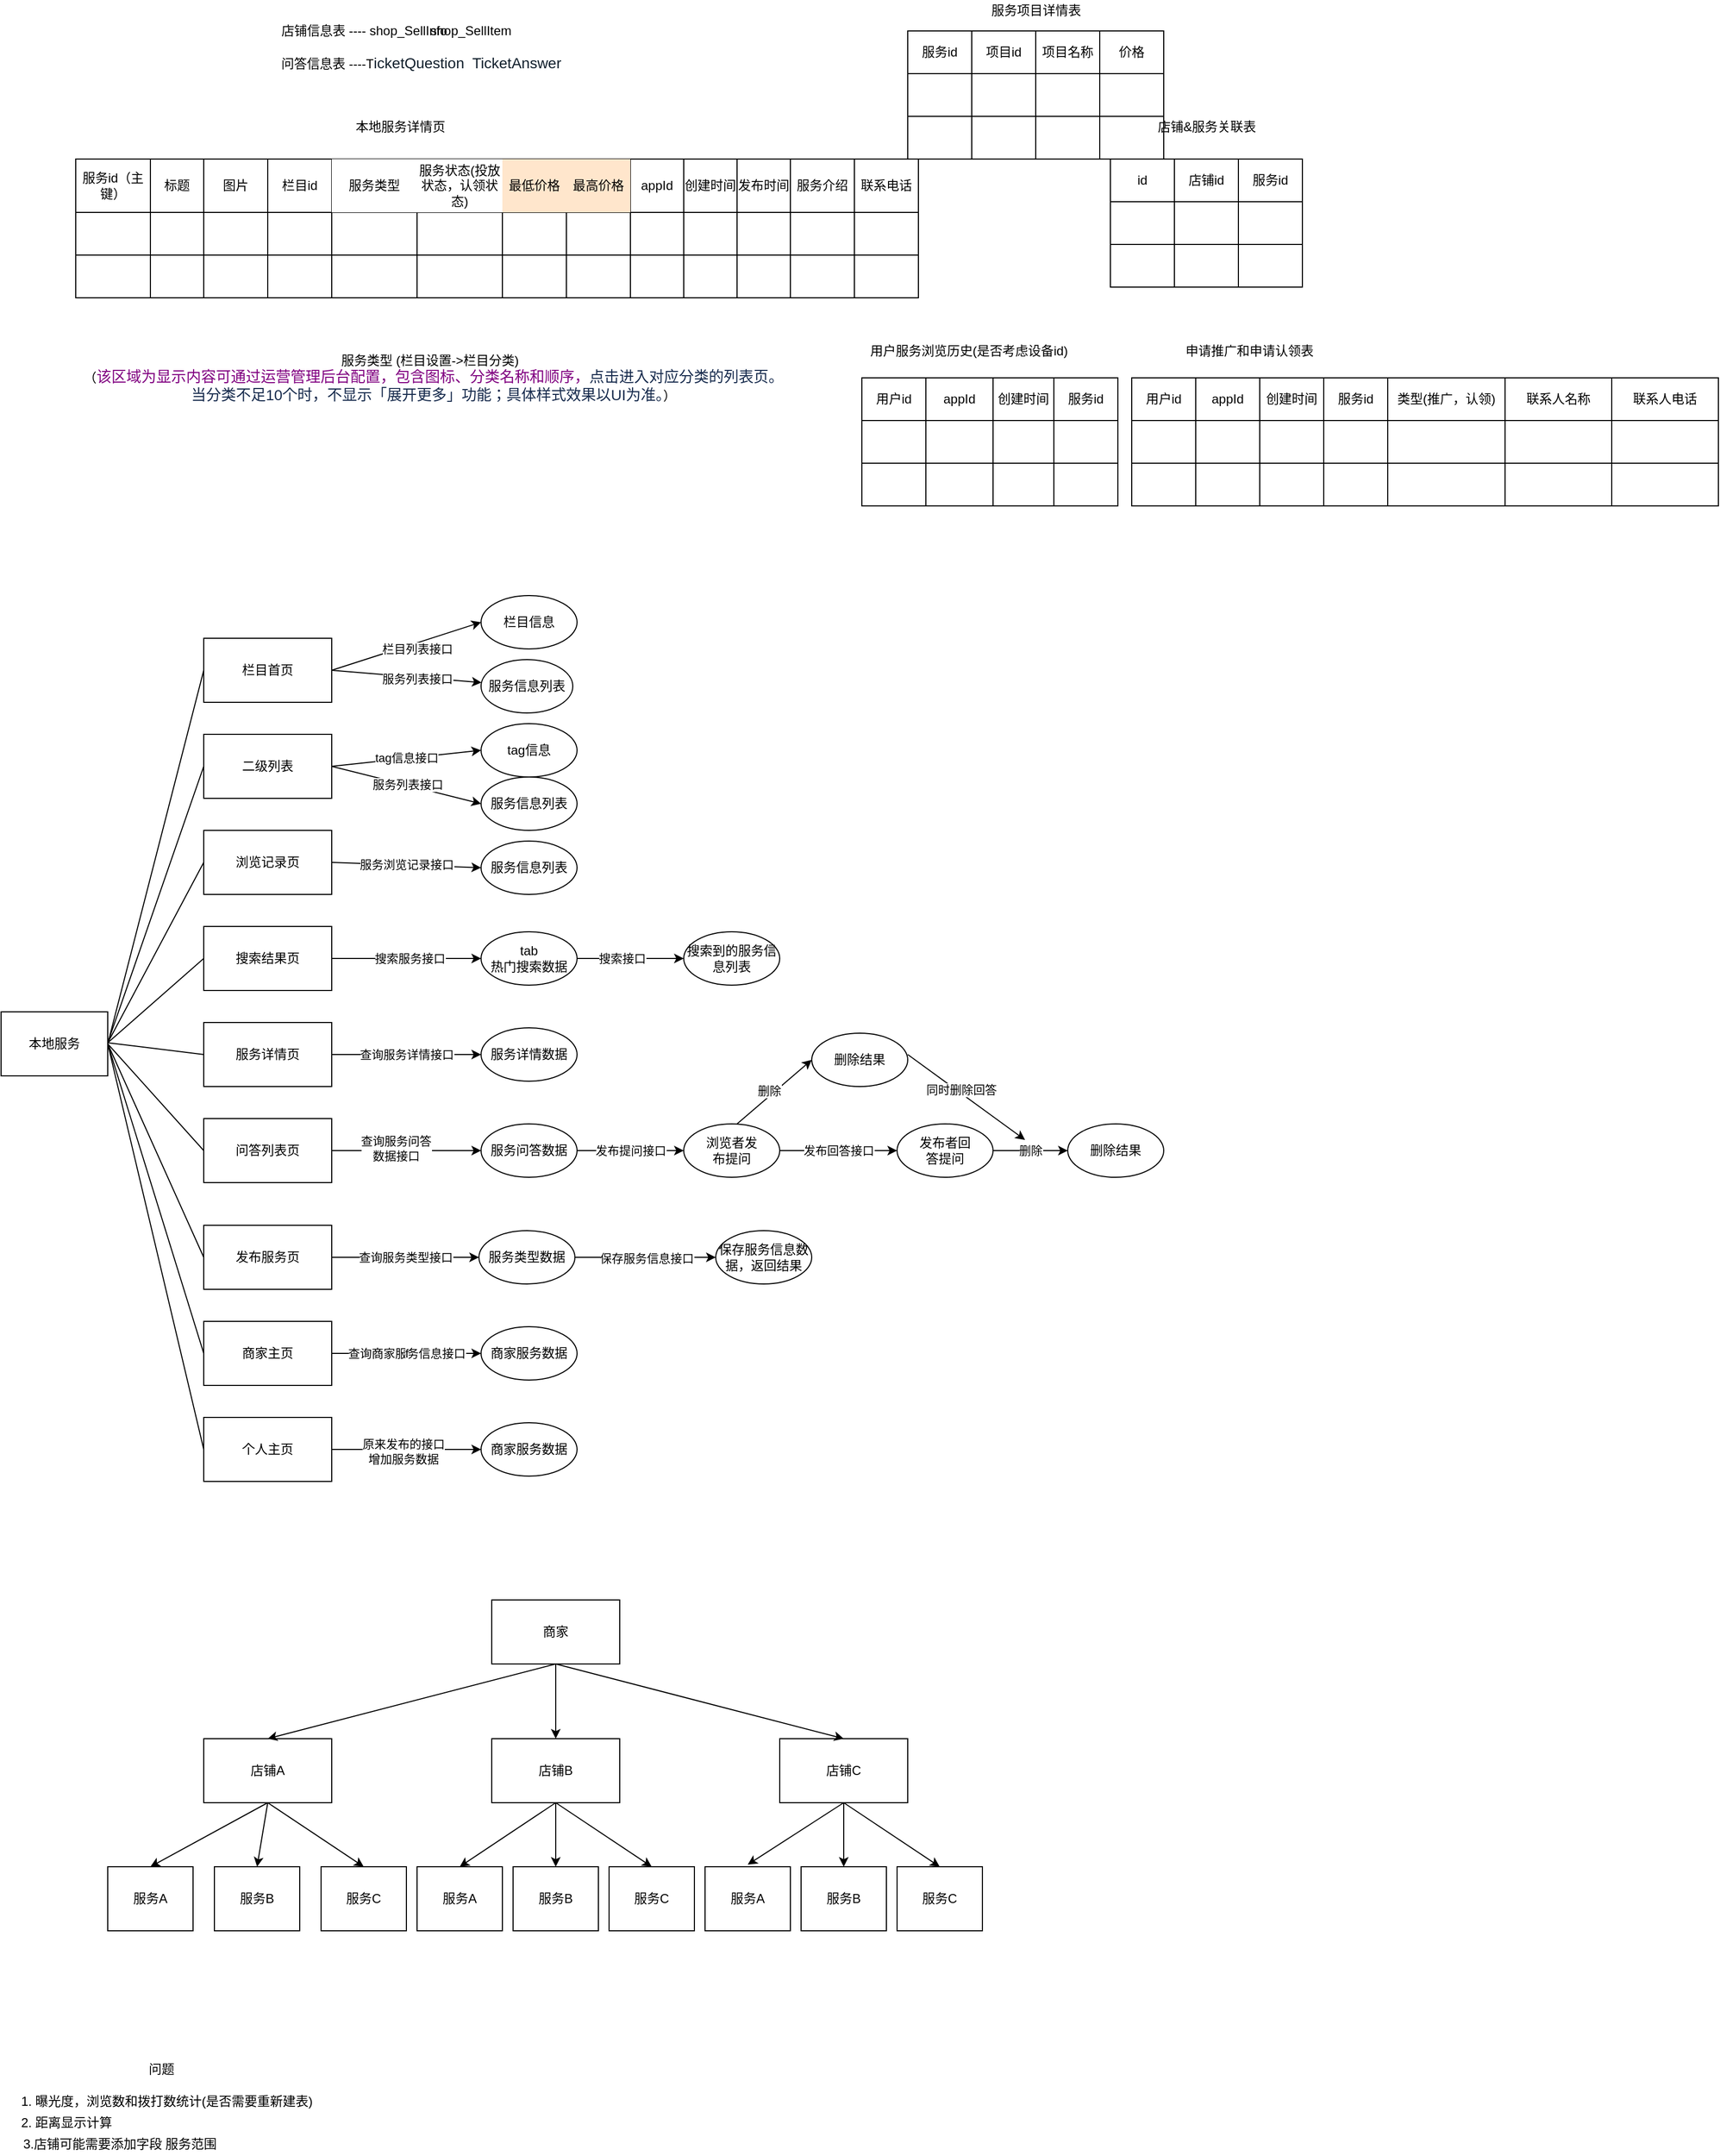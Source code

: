 <mxfile version="13.7.9" type="device" pages="4"><diagram id="gPAfoHbfwHViBolgL0QJ" name="Page-1"><mxGraphModel dx="1106" dy="757" grid="1" gridSize="10" guides="1" tooltips="1" connect="1" arrows="1" fold="1" page="1" pageScale="1" pageWidth="827" pageHeight="1169" math="0" shadow="0" extFonts="Permanent Marker^https://fonts.googleapis.com/css?family=Permanent+Marker"><root><mxCell id="0"/><mxCell id="1" parent="0"/><mxCell id="N99p51DMHnrOXbmJnaIQ-46" value="本地服务详情页" style="text;html=1;align=center;verticalAlign=middle;resizable=0;points=[];autosize=1;" parent="1" vertex="1"><mxGeometry x="344" y="120" width="100" height="20" as="geometry"/></mxCell><mxCell id="N99p51DMHnrOXbmJnaIQ-63" value="服务项目详情表" style="text;html=1;align=center;verticalAlign=middle;resizable=0;points=[];autosize=1;" parent="1" vertex="1"><mxGeometry x="940" y="11" width="100" height="20" as="geometry"/></mxCell><mxCell id="Bj1YUVG-xYDzjU5E_k88-116" value="" style="shape=table;html=1;whiteSpace=wrap;startSize=0;container=1;collapsible=0;childLayout=tableLayout;" parent="1" vertex="1"><mxGeometry x="827" y="365" width="240" height="120" as="geometry"/></mxCell><mxCell id="Bj1YUVG-xYDzjU5E_k88-117" value="" style="shape=partialRectangle;html=1;whiteSpace=wrap;collapsible=0;dropTarget=0;pointerEvents=0;fillColor=none;top=0;left=0;bottom=0;right=0;points=[[0,0.5],[1,0.5]];portConstraint=eastwest;" parent="Bj1YUVG-xYDzjU5E_k88-116" vertex="1"><mxGeometry width="240" height="40" as="geometry"/></mxCell><mxCell id="Bj1YUVG-xYDzjU5E_k88-118" value="用户id" style="shape=partialRectangle;html=1;whiteSpace=wrap;connectable=0;overflow=hidden;fillColor=none;top=0;left=0;bottom=0;right=0;" parent="Bj1YUVG-xYDzjU5E_k88-117" vertex="1"><mxGeometry width="60" height="40" as="geometry"/></mxCell><mxCell id="Bj1YUVG-xYDzjU5E_k88-119" value="appId" style="shape=partialRectangle;html=1;whiteSpace=wrap;connectable=0;overflow=hidden;fillColor=none;top=0;left=0;bottom=0;right=0;" parent="Bj1YUVG-xYDzjU5E_k88-117" vertex="1"><mxGeometry x="60" width="63" height="40" as="geometry"/></mxCell><mxCell id="Bj1YUVG-xYDzjU5E_k88-120" value="创建时间" style="shape=partialRectangle;html=1;whiteSpace=wrap;connectable=0;overflow=hidden;fillColor=none;top=0;left=0;bottom=0;right=0;" parent="Bj1YUVG-xYDzjU5E_k88-117" vertex="1"><mxGeometry x="123" width="57" height="40" as="geometry"/></mxCell><mxCell id="Bj1YUVG-xYDzjU5E_k88-131" value="服务id" style="shape=partialRectangle;html=1;whiteSpace=wrap;connectable=0;overflow=hidden;fillColor=none;top=0;left=0;bottom=0;right=0;" parent="Bj1YUVG-xYDzjU5E_k88-117" vertex="1"><mxGeometry x="180" width="60" height="40" as="geometry"/></mxCell><mxCell id="Bj1YUVG-xYDzjU5E_k88-121" value="" style="shape=partialRectangle;html=1;whiteSpace=wrap;collapsible=0;dropTarget=0;pointerEvents=0;fillColor=none;top=0;left=0;bottom=0;right=0;points=[[0,0.5],[1,0.5]];portConstraint=eastwest;" parent="Bj1YUVG-xYDzjU5E_k88-116" vertex="1"><mxGeometry y="40" width="240" height="40" as="geometry"/></mxCell><mxCell id="Bj1YUVG-xYDzjU5E_k88-122" value="" style="shape=partialRectangle;html=1;whiteSpace=wrap;connectable=0;overflow=hidden;fillColor=none;top=0;left=0;bottom=0;right=0;" parent="Bj1YUVG-xYDzjU5E_k88-121" vertex="1"><mxGeometry width="60" height="40" as="geometry"/></mxCell><mxCell id="Bj1YUVG-xYDzjU5E_k88-123" value="" style="shape=partialRectangle;html=1;whiteSpace=wrap;connectable=0;overflow=hidden;fillColor=none;top=0;left=0;bottom=0;right=0;" parent="Bj1YUVG-xYDzjU5E_k88-121" vertex="1"><mxGeometry x="60" width="63" height="40" as="geometry"/></mxCell><mxCell id="Bj1YUVG-xYDzjU5E_k88-124" value="" style="shape=partialRectangle;html=1;whiteSpace=wrap;connectable=0;overflow=hidden;fillColor=none;top=0;left=0;bottom=0;right=0;" parent="Bj1YUVG-xYDzjU5E_k88-121" vertex="1"><mxGeometry x="123" width="57" height="40" as="geometry"/></mxCell><mxCell id="Bj1YUVG-xYDzjU5E_k88-132" style="shape=partialRectangle;html=1;whiteSpace=wrap;connectable=0;overflow=hidden;fillColor=none;top=0;left=0;bottom=0;right=0;" parent="Bj1YUVG-xYDzjU5E_k88-121" vertex="1"><mxGeometry x="180" width="60" height="40" as="geometry"/></mxCell><mxCell id="Bj1YUVG-xYDzjU5E_k88-125" value="" style="shape=partialRectangle;html=1;whiteSpace=wrap;collapsible=0;dropTarget=0;pointerEvents=0;fillColor=none;top=0;left=0;bottom=0;right=0;points=[[0,0.5],[1,0.5]];portConstraint=eastwest;" parent="Bj1YUVG-xYDzjU5E_k88-116" vertex="1"><mxGeometry y="80" width="240" height="40" as="geometry"/></mxCell><mxCell id="Bj1YUVG-xYDzjU5E_k88-126" value="" style="shape=partialRectangle;html=1;whiteSpace=wrap;connectable=0;overflow=hidden;fillColor=none;top=0;left=0;bottom=0;right=0;" parent="Bj1YUVG-xYDzjU5E_k88-125" vertex="1"><mxGeometry width="60" height="40" as="geometry"/></mxCell><mxCell id="Bj1YUVG-xYDzjU5E_k88-127" value="" style="shape=partialRectangle;html=1;whiteSpace=wrap;connectable=0;overflow=hidden;fillColor=none;top=0;left=0;bottom=0;right=0;" parent="Bj1YUVG-xYDzjU5E_k88-125" vertex="1"><mxGeometry x="60" width="63" height="40" as="geometry"/></mxCell><mxCell id="Bj1YUVG-xYDzjU5E_k88-128" value="" style="shape=partialRectangle;html=1;whiteSpace=wrap;connectable=0;overflow=hidden;fillColor=none;top=0;left=0;bottom=0;right=0;" parent="Bj1YUVG-xYDzjU5E_k88-125" vertex="1"><mxGeometry x="123" width="57" height="40" as="geometry"/></mxCell><mxCell id="Bj1YUVG-xYDzjU5E_k88-133" style="shape=partialRectangle;html=1;whiteSpace=wrap;connectable=0;overflow=hidden;fillColor=none;top=0;left=0;bottom=0;right=0;" parent="Bj1YUVG-xYDzjU5E_k88-125" vertex="1"><mxGeometry x="180" width="60" height="40" as="geometry"/></mxCell><mxCell id="N99p51DMHnrOXbmJnaIQ-15" value="" style="shape=table;html=1;whiteSpace=wrap;startSize=0;container=1;collapsible=0;childLayout=tableLayout;" parent="1" vertex="1"><mxGeometry x="90" y="160" width="790" height="130" as="geometry"/></mxCell><mxCell id="N99p51DMHnrOXbmJnaIQ-16" value="" style="shape=partialRectangle;html=1;whiteSpace=wrap;collapsible=0;dropTarget=0;pointerEvents=0;fillColor=none;top=0;left=0;bottom=0;right=0;points=[[0,0.5],[1,0.5]];portConstraint=eastwest;" parent="N99p51DMHnrOXbmJnaIQ-15" vertex="1"><mxGeometry width="790" height="50" as="geometry"/></mxCell><mxCell id="N99p51DMHnrOXbmJnaIQ-134" value="服务id（主键）" style="shape=partialRectangle;html=1;whiteSpace=wrap;connectable=0;overflow=hidden;fillColor=none;top=0;left=0;bottom=0;right=0;" parent="N99p51DMHnrOXbmJnaIQ-16" vertex="1"><mxGeometry width="70" height="50" as="geometry"/></mxCell><mxCell id="N99p51DMHnrOXbmJnaIQ-17" value="标题" style="shape=partialRectangle;html=1;whiteSpace=wrap;connectable=0;overflow=hidden;fillColor=none;top=0;left=0;bottom=0;right=0;" parent="N99p51DMHnrOXbmJnaIQ-16" vertex="1"><mxGeometry x="70" width="50" height="50" as="geometry"/></mxCell><mxCell id="N99p51DMHnrOXbmJnaIQ-18" value="图片" style="shape=partialRectangle;html=1;whiteSpace=wrap;connectable=0;overflow=hidden;fillColor=none;top=0;left=0;bottom=0;right=0;" parent="N99p51DMHnrOXbmJnaIQ-16" vertex="1"><mxGeometry x="120" width="60" height="50" as="geometry"/></mxCell><mxCell id="Bj1YUVG-xYDzjU5E_k88-138" value="栏目id" style="shape=partialRectangle;html=1;whiteSpace=wrap;connectable=0;overflow=hidden;fillColor=none;top=0;left=0;bottom=0;right=0;" parent="N99p51DMHnrOXbmJnaIQ-16" vertex="1"><mxGeometry x="180" width="60" height="50" as="geometry"/></mxCell><mxCell id="Bj1YUVG-xYDzjU5E_k88-296" value="服务类型" style="shape=partialRectangle;html=1;whiteSpace=wrap;connectable=0;overflow=hidden;top=0;left=0;bottom=0;right=0;" parent="N99p51DMHnrOXbmJnaIQ-16" vertex="1"><mxGeometry x="240" width="80" height="50" as="geometry"/></mxCell><mxCell id="Bj1YUVG-xYDzjU5E_k88-230" value="服务状态(投放状态，认领状态)" style="shape=partialRectangle;html=1;whiteSpace=wrap;connectable=0;overflow=hidden;top=0;left=0;bottom=0;right=0;" parent="N99p51DMHnrOXbmJnaIQ-16" vertex="1"><mxGeometry x="320" width="80" height="50" as="geometry"/></mxCell><mxCell id="N99p51DMHnrOXbmJnaIQ-19" value="最低价格" style="shape=partialRectangle;html=1;whiteSpace=wrap;connectable=0;overflow=hidden;fillColor=#ffe6cc;top=0;left=0;bottom=0;right=0;strokeColor=#d79b00;" parent="N99p51DMHnrOXbmJnaIQ-16" vertex="1"><mxGeometry x="400" width="60" height="50" as="geometry"/></mxCell><mxCell id="N99p51DMHnrOXbmJnaIQ-20" value="最高价格" style="shape=partialRectangle;html=1;whiteSpace=wrap;connectable=0;overflow=hidden;fillColor=#ffe6cc;top=0;left=0;bottom=0;right=0;strokeColor=#d79b00;" parent="N99p51DMHnrOXbmJnaIQ-16" vertex="1"><mxGeometry x="460" width="60" height="50" as="geometry"/></mxCell><mxCell id="N99p51DMHnrOXbmJnaIQ-21" value="appId" style="shape=partialRectangle;html=1;whiteSpace=wrap;connectable=0;overflow=hidden;fillColor=none;top=0;left=0;bottom=0;right=0;" parent="N99p51DMHnrOXbmJnaIQ-16" vertex="1"><mxGeometry x="520" width="50" height="50" as="geometry"/></mxCell><mxCell id="N99p51DMHnrOXbmJnaIQ-154" value="创建时间" style="shape=partialRectangle;html=1;whiteSpace=wrap;connectable=0;overflow=hidden;fillColor=none;top=0;left=0;bottom=0;right=0;" parent="N99p51DMHnrOXbmJnaIQ-16" vertex="1"><mxGeometry x="570" width="50" height="50" as="geometry"/></mxCell><mxCell id="N99p51DMHnrOXbmJnaIQ-149" value="发布时间" style="shape=partialRectangle;html=1;whiteSpace=wrap;connectable=0;overflow=hidden;fillColor=none;top=0;left=0;bottom=0;right=0;" parent="N99p51DMHnrOXbmJnaIQ-16" vertex="1"><mxGeometry x="620" width="50" height="50" as="geometry"/></mxCell><mxCell id="N99p51DMHnrOXbmJnaIQ-144" value="服务介绍" style="shape=partialRectangle;html=1;whiteSpace=wrap;connectable=0;overflow=hidden;fillColor=none;top=0;left=0;bottom=0;right=0;" parent="N99p51DMHnrOXbmJnaIQ-16" vertex="1"><mxGeometry x="670" width="60" height="50" as="geometry"/></mxCell><mxCell id="N99p51DMHnrOXbmJnaIQ-217" value="联系电话" style="shape=partialRectangle;html=1;whiteSpace=wrap;connectable=0;overflow=hidden;fillColor=none;top=0;left=0;bottom=0;right=0;" parent="N99p51DMHnrOXbmJnaIQ-16" vertex="1"><mxGeometry x="730" width="60" height="50" as="geometry"/></mxCell><mxCell id="N99p51DMHnrOXbmJnaIQ-22" value="" style="shape=partialRectangle;html=1;whiteSpace=wrap;collapsible=0;dropTarget=0;pointerEvents=0;fillColor=none;top=0;left=0;bottom=0;right=0;points=[[0,0.5],[1,0.5]];portConstraint=eastwest;" parent="N99p51DMHnrOXbmJnaIQ-15" vertex="1"><mxGeometry y="50" width="790" height="40" as="geometry"/></mxCell><mxCell id="N99p51DMHnrOXbmJnaIQ-135" style="shape=partialRectangle;html=1;whiteSpace=wrap;connectable=0;overflow=hidden;fillColor=none;top=0;left=0;bottom=0;right=0;" parent="N99p51DMHnrOXbmJnaIQ-22" vertex="1"><mxGeometry width="70" height="40" as="geometry"/></mxCell><mxCell id="N99p51DMHnrOXbmJnaIQ-23" value="" style="shape=partialRectangle;html=1;whiteSpace=wrap;connectable=0;overflow=hidden;fillColor=none;top=0;left=0;bottom=0;right=0;" parent="N99p51DMHnrOXbmJnaIQ-22" vertex="1"><mxGeometry x="70" width="50" height="40" as="geometry"/></mxCell><mxCell id="N99p51DMHnrOXbmJnaIQ-24" value="" style="shape=partialRectangle;html=1;whiteSpace=wrap;connectable=0;overflow=hidden;fillColor=none;top=0;left=0;bottom=0;right=0;" parent="N99p51DMHnrOXbmJnaIQ-22" vertex="1"><mxGeometry x="120" width="60" height="40" as="geometry"/></mxCell><mxCell id="Bj1YUVG-xYDzjU5E_k88-139" style="shape=partialRectangle;html=1;whiteSpace=wrap;connectable=0;overflow=hidden;fillColor=none;top=0;left=0;bottom=0;right=0;" parent="N99p51DMHnrOXbmJnaIQ-22" vertex="1"><mxGeometry x="180" width="60" height="40" as="geometry"/></mxCell><mxCell id="Bj1YUVG-xYDzjU5E_k88-297" style="shape=partialRectangle;html=1;whiteSpace=wrap;connectable=0;overflow=hidden;fillColor=none;top=0;left=0;bottom=0;right=0;" parent="N99p51DMHnrOXbmJnaIQ-22" vertex="1"><mxGeometry x="240" width="80" height="40" as="geometry"/></mxCell><mxCell id="Bj1YUVG-xYDzjU5E_k88-231" style="shape=partialRectangle;html=1;whiteSpace=wrap;connectable=0;overflow=hidden;fillColor=none;top=0;left=0;bottom=0;right=0;" parent="N99p51DMHnrOXbmJnaIQ-22" vertex="1"><mxGeometry x="320" width="80" height="40" as="geometry"/></mxCell><mxCell id="N99p51DMHnrOXbmJnaIQ-25" value="" style="shape=partialRectangle;html=1;whiteSpace=wrap;connectable=0;overflow=hidden;fillColor=none;top=0;left=0;bottom=0;right=0;" parent="N99p51DMHnrOXbmJnaIQ-22" vertex="1"><mxGeometry x="400" width="60" height="40" as="geometry"/></mxCell><mxCell id="N99p51DMHnrOXbmJnaIQ-26" value="" style="shape=partialRectangle;html=1;whiteSpace=wrap;connectable=0;overflow=hidden;fillColor=none;top=0;left=0;bottom=0;right=0;" parent="N99p51DMHnrOXbmJnaIQ-22" vertex="1"><mxGeometry x="460" width="60" height="40" as="geometry"/></mxCell><mxCell id="N99p51DMHnrOXbmJnaIQ-27" value="" style="shape=partialRectangle;html=1;whiteSpace=wrap;connectable=0;overflow=hidden;fillColor=none;top=0;left=0;bottom=0;right=0;" parent="N99p51DMHnrOXbmJnaIQ-22" vertex="1"><mxGeometry x="520" width="50" height="40" as="geometry"/></mxCell><mxCell id="N99p51DMHnrOXbmJnaIQ-155" style="shape=partialRectangle;html=1;whiteSpace=wrap;connectable=0;overflow=hidden;fillColor=none;top=0;left=0;bottom=0;right=0;" parent="N99p51DMHnrOXbmJnaIQ-22" vertex="1"><mxGeometry x="570" width="50" height="40" as="geometry"/></mxCell><mxCell id="N99p51DMHnrOXbmJnaIQ-150" style="shape=partialRectangle;html=1;whiteSpace=wrap;connectable=0;overflow=hidden;fillColor=none;top=0;left=0;bottom=0;right=0;" parent="N99p51DMHnrOXbmJnaIQ-22" vertex="1"><mxGeometry x="620" width="50" height="40" as="geometry"/></mxCell><mxCell id="N99p51DMHnrOXbmJnaIQ-145" style="shape=partialRectangle;html=1;whiteSpace=wrap;connectable=0;overflow=hidden;fillColor=none;top=0;left=0;bottom=0;right=0;" parent="N99p51DMHnrOXbmJnaIQ-22" vertex="1"><mxGeometry x="670" width="60" height="40" as="geometry"/></mxCell><mxCell id="N99p51DMHnrOXbmJnaIQ-218" style="shape=partialRectangle;html=1;whiteSpace=wrap;connectable=0;overflow=hidden;fillColor=none;top=0;left=0;bottom=0;right=0;" parent="N99p51DMHnrOXbmJnaIQ-22" vertex="1"><mxGeometry x="730" width="60" height="40" as="geometry"/></mxCell><mxCell id="N99p51DMHnrOXbmJnaIQ-28" value="" style="shape=partialRectangle;html=1;whiteSpace=wrap;collapsible=0;dropTarget=0;pointerEvents=0;fillColor=none;top=0;left=0;bottom=0;right=0;points=[[0,0.5],[1,0.5]];portConstraint=eastwest;" parent="N99p51DMHnrOXbmJnaIQ-15" vertex="1"><mxGeometry y="90" width="790" height="40" as="geometry"/></mxCell><mxCell id="N99p51DMHnrOXbmJnaIQ-136" style="shape=partialRectangle;html=1;whiteSpace=wrap;connectable=0;overflow=hidden;fillColor=none;top=0;left=0;bottom=0;right=0;" parent="N99p51DMHnrOXbmJnaIQ-28" vertex="1"><mxGeometry width="70" height="40" as="geometry"/></mxCell><mxCell id="N99p51DMHnrOXbmJnaIQ-29" value="" style="shape=partialRectangle;html=1;whiteSpace=wrap;connectable=0;overflow=hidden;fillColor=none;top=0;left=0;bottom=0;right=0;" parent="N99p51DMHnrOXbmJnaIQ-28" vertex="1"><mxGeometry x="70" width="50" height="40" as="geometry"/></mxCell><mxCell id="N99p51DMHnrOXbmJnaIQ-30" value="" style="shape=partialRectangle;html=1;whiteSpace=wrap;connectable=0;overflow=hidden;fillColor=none;top=0;left=0;bottom=0;right=0;" parent="N99p51DMHnrOXbmJnaIQ-28" vertex="1"><mxGeometry x="120" width="60" height="40" as="geometry"/></mxCell><mxCell id="Bj1YUVG-xYDzjU5E_k88-140" style="shape=partialRectangle;html=1;whiteSpace=wrap;connectable=0;overflow=hidden;fillColor=none;top=0;left=0;bottom=0;right=0;" parent="N99p51DMHnrOXbmJnaIQ-28" vertex="1"><mxGeometry x="180" width="60" height="40" as="geometry"/></mxCell><mxCell id="Bj1YUVG-xYDzjU5E_k88-298" style="shape=partialRectangle;html=1;whiteSpace=wrap;connectable=0;overflow=hidden;fillColor=none;top=0;left=0;bottom=0;right=0;" parent="N99p51DMHnrOXbmJnaIQ-28" vertex="1"><mxGeometry x="240" width="80" height="40" as="geometry"/></mxCell><mxCell id="Bj1YUVG-xYDzjU5E_k88-232" style="shape=partialRectangle;html=1;whiteSpace=wrap;connectable=0;overflow=hidden;fillColor=none;top=0;left=0;bottom=0;right=0;" parent="N99p51DMHnrOXbmJnaIQ-28" vertex="1"><mxGeometry x="320" width="80" height="40" as="geometry"/></mxCell><mxCell id="N99p51DMHnrOXbmJnaIQ-31" value="" style="shape=partialRectangle;html=1;whiteSpace=wrap;connectable=0;overflow=hidden;fillColor=none;top=0;left=0;bottom=0;right=0;" parent="N99p51DMHnrOXbmJnaIQ-28" vertex="1"><mxGeometry x="400" width="60" height="40" as="geometry"/></mxCell><mxCell id="N99p51DMHnrOXbmJnaIQ-32" value="" style="shape=partialRectangle;html=1;whiteSpace=wrap;connectable=0;overflow=hidden;fillColor=none;top=0;left=0;bottom=0;right=0;" parent="N99p51DMHnrOXbmJnaIQ-28" vertex="1"><mxGeometry x="460" width="60" height="40" as="geometry"/></mxCell><mxCell id="N99p51DMHnrOXbmJnaIQ-33" value="" style="shape=partialRectangle;html=1;whiteSpace=wrap;connectable=0;overflow=hidden;fillColor=none;top=0;left=0;bottom=0;right=0;" parent="N99p51DMHnrOXbmJnaIQ-28" vertex="1"><mxGeometry x="520" width="50" height="40" as="geometry"/></mxCell><mxCell id="N99p51DMHnrOXbmJnaIQ-156" style="shape=partialRectangle;html=1;whiteSpace=wrap;connectable=0;overflow=hidden;fillColor=none;top=0;left=0;bottom=0;right=0;" parent="N99p51DMHnrOXbmJnaIQ-28" vertex="1"><mxGeometry x="570" width="50" height="40" as="geometry"/></mxCell><mxCell id="N99p51DMHnrOXbmJnaIQ-151" style="shape=partialRectangle;html=1;whiteSpace=wrap;connectable=0;overflow=hidden;fillColor=none;top=0;left=0;bottom=0;right=0;" parent="N99p51DMHnrOXbmJnaIQ-28" vertex="1"><mxGeometry x="620" width="50" height="40" as="geometry"/></mxCell><mxCell id="N99p51DMHnrOXbmJnaIQ-146" style="shape=partialRectangle;html=1;whiteSpace=wrap;connectable=0;overflow=hidden;fillColor=none;top=0;left=0;bottom=0;right=0;" parent="N99p51DMHnrOXbmJnaIQ-28" vertex="1"><mxGeometry x="670" width="60" height="40" as="geometry"/></mxCell><mxCell id="N99p51DMHnrOXbmJnaIQ-219" style="shape=partialRectangle;html=1;whiteSpace=wrap;connectable=0;overflow=hidden;fillColor=none;top=0;left=0;bottom=0;right=0;" parent="N99p51DMHnrOXbmJnaIQ-28" vertex="1"><mxGeometry x="730" width="60" height="40" as="geometry"/></mxCell><mxCell id="Bj1YUVG-xYDzjU5E_k88-309" value="" style="shape=table;html=1;whiteSpace=wrap;startSize=0;container=1;collapsible=0;childLayout=tableLayout;" parent="1" vertex="1"><mxGeometry x="1060" y="160" width="180" height="120" as="geometry"/></mxCell><mxCell id="Bj1YUVG-xYDzjU5E_k88-310" value="" style="shape=partialRectangle;html=1;whiteSpace=wrap;collapsible=0;dropTarget=0;pointerEvents=0;fillColor=none;top=0;left=0;bottom=0;right=0;points=[[0,0.5],[1,0.5]];portConstraint=eastwest;" parent="Bj1YUVG-xYDzjU5E_k88-309" vertex="1"><mxGeometry width="180" height="40" as="geometry"/></mxCell><mxCell id="Bj1YUVG-xYDzjU5E_k88-311" value="id" style="shape=partialRectangle;html=1;whiteSpace=wrap;connectable=0;overflow=hidden;fillColor=none;top=0;left=0;bottom=0;right=0;" parent="Bj1YUVG-xYDzjU5E_k88-310" vertex="1"><mxGeometry width="60" height="40" as="geometry"/></mxCell><mxCell id="Bj1YUVG-xYDzjU5E_k88-312" value="店铺id" style="shape=partialRectangle;html=1;whiteSpace=wrap;connectable=0;overflow=hidden;fillColor=none;top=0;left=0;bottom=0;right=0;" parent="Bj1YUVG-xYDzjU5E_k88-310" vertex="1"><mxGeometry x="60" width="60" height="40" as="geometry"/></mxCell><mxCell id="Bj1YUVG-xYDzjU5E_k88-313" value="服务id" style="shape=partialRectangle;html=1;whiteSpace=wrap;connectable=0;overflow=hidden;fillColor=none;top=0;left=0;bottom=0;right=0;" parent="Bj1YUVG-xYDzjU5E_k88-310" vertex="1"><mxGeometry x="120" width="60" height="40" as="geometry"/></mxCell><mxCell id="Bj1YUVG-xYDzjU5E_k88-314" value="" style="shape=partialRectangle;html=1;whiteSpace=wrap;collapsible=0;dropTarget=0;pointerEvents=0;fillColor=none;top=0;left=0;bottom=0;right=0;points=[[0,0.5],[1,0.5]];portConstraint=eastwest;" parent="Bj1YUVG-xYDzjU5E_k88-309" vertex="1"><mxGeometry y="40" width="180" height="40" as="geometry"/></mxCell><mxCell id="Bj1YUVG-xYDzjU5E_k88-315" value="" style="shape=partialRectangle;html=1;whiteSpace=wrap;connectable=0;overflow=hidden;fillColor=none;top=0;left=0;bottom=0;right=0;" parent="Bj1YUVG-xYDzjU5E_k88-314" vertex="1"><mxGeometry width="60" height="40" as="geometry"/></mxCell><mxCell id="Bj1YUVG-xYDzjU5E_k88-316" value="" style="shape=partialRectangle;html=1;whiteSpace=wrap;connectable=0;overflow=hidden;fillColor=none;top=0;left=0;bottom=0;right=0;" parent="Bj1YUVG-xYDzjU5E_k88-314" vertex="1"><mxGeometry x="60" width="60" height="40" as="geometry"/></mxCell><mxCell id="Bj1YUVG-xYDzjU5E_k88-317" value="" style="shape=partialRectangle;html=1;whiteSpace=wrap;connectable=0;overflow=hidden;fillColor=none;top=0;left=0;bottom=0;right=0;" parent="Bj1YUVG-xYDzjU5E_k88-314" vertex="1"><mxGeometry x="120" width="60" height="40" as="geometry"/></mxCell><mxCell id="Bj1YUVG-xYDzjU5E_k88-318" value="" style="shape=partialRectangle;html=1;whiteSpace=wrap;collapsible=0;dropTarget=0;pointerEvents=0;fillColor=none;top=0;left=0;bottom=0;right=0;points=[[0,0.5],[1,0.5]];portConstraint=eastwest;" parent="Bj1YUVG-xYDzjU5E_k88-309" vertex="1"><mxGeometry y="80" width="180" height="40" as="geometry"/></mxCell><mxCell id="Bj1YUVG-xYDzjU5E_k88-319" value="" style="shape=partialRectangle;html=1;whiteSpace=wrap;connectable=0;overflow=hidden;fillColor=none;top=0;left=0;bottom=0;right=0;" parent="Bj1YUVG-xYDzjU5E_k88-318" vertex="1"><mxGeometry width="60" height="40" as="geometry"/></mxCell><mxCell id="Bj1YUVG-xYDzjU5E_k88-320" value="" style="shape=partialRectangle;html=1;whiteSpace=wrap;connectable=0;overflow=hidden;fillColor=none;top=0;left=0;bottom=0;right=0;" parent="Bj1YUVG-xYDzjU5E_k88-318" vertex="1"><mxGeometry x="60" width="60" height="40" as="geometry"/></mxCell><mxCell id="Bj1YUVG-xYDzjU5E_k88-321" value="" style="shape=partialRectangle;html=1;whiteSpace=wrap;connectable=0;overflow=hidden;fillColor=none;top=0;left=0;bottom=0;right=0;" parent="Bj1YUVG-xYDzjU5E_k88-318" vertex="1"><mxGeometry x="120" width="60" height="40" as="geometry"/></mxCell><mxCell id="N99p51DMHnrOXbmJnaIQ-47" value="" style="shape=table;html=1;whiteSpace=wrap;startSize=0;container=1;collapsible=0;childLayout=tableLayout;" parent="1" vertex="1"><mxGeometry x="870" y="40" width="240" height="120" as="geometry"/></mxCell><mxCell id="N99p51DMHnrOXbmJnaIQ-48" value="" style="shape=partialRectangle;html=1;whiteSpace=wrap;collapsible=0;dropTarget=0;pointerEvents=0;fillColor=none;top=0;left=0;bottom=0;right=0;points=[[0,0.5],[1,0.5]];portConstraint=eastwest;" parent="N99p51DMHnrOXbmJnaIQ-47" vertex="1"><mxGeometry width="240" height="40" as="geometry"/></mxCell><mxCell id="N99p51DMHnrOXbmJnaIQ-49" value="服务id" style="shape=partialRectangle;html=1;whiteSpace=wrap;connectable=0;overflow=hidden;fillColor=none;top=0;left=0;bottom=0;right=0;" parent="N99p51DMHnrOXbmJnaIQ-48" vertex="1"><mxGeometry width="60" height="40" as="geometry"/></mxCell><mxCell id="N99p51DMHnrOXbmJnaIQ-50" value="项目id" style="shape=partialRectangle;html=1;whiteSpace=wrap;connectable=0;overflow=hidden;fillColor=none;top=0;left=0;bottom=0;right=0;" parent="N99p51DMHnrOXbmJnaIQ-48" vertex="1"><mxGeometry x="60" width="60" height="40" as="geometry"/></mxCell><mxCell id="N99p51DMHnrOXbmJnaIQ-51" value="项目名称" style="shape=partialRectangle;html=1;whiteSpace=wrap;connectable=0;overflow=hidden;fillColor=none;top=0;left=0;bottom=0;right=0;" parent="N99p51DMHnrOXbmJnaIQ-48" vertex="1"><mxGeometry x="120" width="60" height="40" as="geometry"/></mxCell><mxCell id="N99p51DMHnrOXbmJnaIQ-52" value="价格" style="shape=partialRectangle;html=1;whiteSpace=wrap;connectable=0;overflow=hidden;fillColor=none;top=0;left=0;bottom=0;right=0;" parent="N99p51DMHnrOXbmJnaIQ-48" vertex="1"><mxGeometry x="180" width="60" height="40" as="geometry"/></mxCell><mxCell id="N99p51DMHnrOXbmJnaIQ-53" value="" style="shape=partialRectangle;html=1;whiteSpace=wrap;collapsible=0;dropTarget=0;pointerEvents=0;fillColor=none;top=0;left=0;bottom=0;right=0;points=[[0,0.5],[1,0.5]];portConstraint=eastwest;" parent="N99p51DMHnrOXbmJnaIQ-47" vertex="1"><mxGeometry y="40" width="240" height="40" as="geometry"/></mxCell><mxCell id="N99p51DMHnrOXbmJnaIQ-54" value="" style="shape=partialRectangle;html=1;whiteSpace=wrap;connectable=0;overflow=hidden;fillColor=none;top=0;left=0;bottom=0;right=0;" parent="N99p51DMHnrOXbmJnaIQ-53" vertex="1"><mxGeometry width="60" height="40" as="geometry"/></mxCell><mxCell id="N99p51DMHnrOXbmJnaIQ-55" value="" style="shape=partialRectangle;html=1;whiteSpace=wrap;connectable=0;overflow=hidden;fillColor=none;top=0;left=0;bottom=0;right=0;" parent="N99p51DMHnrOXbmJnaIQ-53" vertex="1"><mxGeometry x="60" width="60" height="40" as="geometry"/></mxCell><mxCell id="N99p51DMHnrOXbmJnaIQ-56" value="" style="shape=partialRectangle;html=1;whiteSpace=wrap;connectable=0;overflow=hidden;fillColor=none;top=0;left=0;bottom=0;right=0;" parent="N99p51DMHnrOXbmJnaIQ-53" vertex="1"><mxGeometry x="120" width="60" height="40" as="geometry"/></mxCell><mxCell id="N99p51DMHnrOXbmJnaIQ-57" value="" style="shape=partialRectangle;html=1;whiteSpace=wrap;connectable=0;overflow=hidden;fillColor=none;top=0;left=0;bottom=0;right=0;" parent="N99p51DMHnrOXbmJnaIQ-53" vertex="1"><mxGeometry x="180" width="60" height="40" as="geometry"/></mxCell><mxCell id="N99p51DMHnrOXbmJnaIQ-58" value="" style="shape=partialRectangle;html=1;whiteSpace=wrap;collapsible=0;dropTarget=0;pointerEvents=0;fillColor=none;top=0;left=0;bottom=0;right=0;points=[[0,0.5],[1,0.5]];portConstraint=eastwest;" parent="N99p51DMHnrOXbmJnaIQ-47" vertex="1"><mxGeometry y="80" width="240" height="40" as="geometry"/></mxCell><mxCell id="N99p51DMHnrOXbmJnaIQ-59" value="" style="shape=partialRectangle;html=1;whiteSpace=wrap;connectable=0;overflow=hidden;fillColor=none;top=0;left=0;bottom=0;right=0;" parent="N99p51DMHnrOXbmJnaIQ-58" vertex="1"><mxGeometry width="60" height="40" as="geometry"/></mxCell><mxCell id="N99p51DMHnrOXbmJnaIQ-60" value="" style="shape=partialRectangle;html=1;whiteSpace=wrap;connectable=0;overflow=hidden;fillColor=none;top=0;left=0;bottom=0;right=0;" parent="N99p51DMHnrOXbmJnaIQ-58" vertex="1"><mxGeometry x="60" width="60" height="40" as="geometry"/></mxCell><mxCell id="N99p51DMHnrOXbmJnaIQ-61" value="" style="shape=partialRectangle;html=1;whiteSpace=wrap;connectable=0;overflow=hidden;fillColor=none;top=0;left=0;bottom=0;right=0;" parent="N99p51DMHnrOXbmJnaIQ-58" vertex="1"><mxGeometry x="120" width="60" height="40" as="geometry"/></mxCell><mxCell id="N99p51DMHnrOXbmJnaIQ-62" value="" style="shape=partialRectangle;html=1;whiteSpace=wrap;connectable=0;overflow=hidden;fillColor=none;top=0;left=0;bottom=0;right=0;" parent="N99p51DMHnrOXbmJnaIQ-58" vertex="1"><mxGeometry x="180" width="60" height="40" as="geometry"/></mxCell><mxCell id="Bj1YUVG-xYDzjU5E_k88-1" value="本地服务" style="rounded=0;whiteSpace=wrap;html=1;" parent="1" vertex="1"><mxGeometry x="20" y="959" width="100" height="60" as="geometry"/></mxCell><mxCell id="Bj1YUVG-xYDzjU5E_k88-5" value="栏目首页" style="rounded=0;whiteSpace=wrap;html=1;" parent="1" vertex="1"><mxGeometry x="210" y="609" width="120" height="60" as="geometry"/></mxCell><mxCell id="Bj1YUVG-xYDzjU5E_k88-6" value="二级列表" style="rounded=0;whiteSpace=wrap;html=1;" parent="1" vertex="1"><mxGeometry x="210" y="699" width="120" height="60" as="geometry"/></mxCell><mxCell id="Bj1YUVG-xYDzjU5E_k88-7" value="浏览记录页" style="rounded=0;whiteSpace=wrap;html=1;" parent="1" vertex="1"><mxGeometry x="210" y="789" width="120" height="60" as="geometry"/></mxCell><mxCell id="Bj1YUVG-xYDzjU5E_k88-8" value="服务详情页" style="rounded=0;whiteSpace=wrap;html=1;" parent="1" vertex="1"><mxGeometry x="210" y="969" width="120" height="60" as="geometry"/></mxCell><mxCell id="Bj1YUVG-xYDzjU5E_k88-9" value="&lt;span&gt;搜索结果页&lt;/span&gt;" style="rounded=0;whiteSpace=wrap;html=1;" parent="1" vertex="1"><mxGeometry x="210" y="879" width="120" height="60" as="geometry"/></mxCell><mxCell id="Bj1YUVG-xYDzjU5E_k88-270" value="" style="shape=table;html=1;whiteSpace=wrap;startSize=0;container=1;collapsible=0;childLayout=tableLayout;" parent="1" vertex="1"><mxGeometry x="1080" y="365" width="550" height="120" as="geometry"/></mxCell><mxCell id="Bj1YUVG-xYDzjU5E_k88-271" value="" style="shape=partialRectangle;html=1;whiteSpace=wrap;collapsible=0;dropTarget=0;pointerEvents=0;fillColor=none;top=0;left=0;bottom=0;right=0;points=[[0,0.5],[1,0.5]];portConstraint=eastwest;" parent="Bj1YUVG-xYDzjU5E_k88-270" vertex="1"><mxGeometry width="550" height="40" as="geometry"/></mxCell><mxCell id="Bj1YUVG-xYDzjU5E_k88-272" value="用户id" style="shape=partialRectangle;html=1;whiteSpace=wrap;connectable=0;overflow=hidden;fillColor=none;top=0;left=0;bottom=0;right=0;" parent="Bj1YUVG-xYDzjU5E_k88-271" vertex="1"><mxGeometry width="60" height="40" as="geometry"/></mxCell><mxCell id="Bj1YUVG-xYDzjU5E_k88-273" value="appId" style="shape=partialRectangle;html=1;whiteSpace=wrap;connectable=0;overflow=hidden;fillColor=none;top=0;left=0;bottom=0;right=0;" parent="Bj1YUVG-xYDzjU5E_k88-271" vertex="1"><mxGeometry x="60" width="60" height="40" as="geometry"/></mxCell><mxCell id="Bj1YUVG-xYDzjU5E_k88-274" value="创建时间" style="shape=partialRectangle;html=1;whiteSpace=wrap;connectable=0;overflow=hidden;fillColor=none;top=0;left=0;bottom=0;right=0;" parent="Bj1YUVG-xYDzjU5E_k88-271" vertex="1"><mxGeometry x="120" width="60" height="40" as="geometry"/></mxCell><mxCell id="Bj1YUVG-xYDzjU5E_k88-275" value="服务id" style="shape=partialRectangle;html=1;whiteSpace=wrap;connectable=0;overflow=hidden;fillColor=none;top=0;left=0;bottom=0;right=0;" parent="Bj1YUVG-xYDzjU5E_k88-271" vertex="1"><mxGeometry x="180" width="60" height="40" as="geometry"/></mxCell><mxCell id="Bj1YUVG-xYDzjU5E_k88-287" value="类型(推广，认领)" style="shape=partialRectangle;html=1;whiteSpace=wrap;connectable=0;overflow=hidden;fillColor=none;top=0;left=0;bottom=0;right=0;" parent="Bj1YUVG-xYDzjU5E_k88-271" vertex="1"><mxGeometry x="240" width="110" height="40" as="geometry"/></mxCell><mxCell id="Bj1YUVG-xYDzjU5E_k88-293" value="联系人名称" style="shape=partialRectangle;html=1;whiteSpace=wrap;connectable=0;overflow=hidden;fillColor=none;top=0;left=0;bottom=0;right=0;" parent="Bj1YUVG-xYDzjU5E_k88-271" vertex="1"><mxGeometry x="350" width="100" height="40" as="geometry"/></mxCell><mxCell id="Bj1YUVG-xYDzjU5E_k88-290" value="联系人电话" style="shape=partialRectangle;html=1;whiteSpace=wrap;connectable=0;overflow=hidden;fillColor=none;top=0;left=0;bottom=0;right=0;" parent="Bj1YUVG-xYDzjU5E_k88-271" vertex="1"><mxGeometry x="450" width="100" height="40" as="geometry"/></mxCell><mxCell id="Bj1YUVG-xYDzjU5E_k88-276" value="" style="shape=partialRectangle;html=1;whiteSpace=wrap;collapsible=0;dropTarget=0;pointerEvents=0;fillColor=none;top=0;left=0;bottom=0;right=0;points=[[0,0.5],[1,0.5]];portConstraint=eastwest;" parent="Bj1YUVG-xYDzjU5E_k88-270" vertex="1"><mxGeometry y="40" width="550" height="40" as="geometry"/></mxCell><mxCell id="Bj1YUVG-xYDzjU5E_k88-277" value="" style="shape=partialRectangle;html=1;whiteSpace=wrap;connectable=0;overflow=hidden;fillColor=none;top=0;left=0;bottom=0;right=0;" parent="Bj1YUVG-xYDzjU5E_k88-276" vertex="1"><mxGeometry width="60" height="40" as="geometry"/></mxCell><mxCell id="Bj1YUVG-xYDzjU5E_k88-278" value="" style="shape=partialRectangle;html=1;whiteSpace=wrap;connectable=0;overflow=hidden;fillColor=none;top=0;left=0;bottom=0;right=0;" parent="Bj1YUVG-xYDzjU5E_k88-276" vertex="1"><mxGeometry x="60" width="60" height="40" as="geometry"/></mxCell><mxCell id="Bj1YUVG-xYDzjU5E_k88-279" value="" style="shape=partialRectangle;html=1;whiteSpace=wrap;connectable=0;overflow=hidden;fillColor=none;top=0;left=0;bottom=0;right=0;" parent="Bj1YUVG-xYDzjU5E_k88-276" vertex="1"><mxGeometry x="120" width="60" height="40" as="geometry"/></mxCell><mxCell id="Bj1YUVG-xYDzjU5E_k88-280" style="shape=partialRectangle;html=1;whiteSpace=wrap;connectable=0;overflow=hidden;fillColor=none;top=0;left=0;bottom=0;right=0;" parent="Bj1YUVG-xYDzjU5E_k88-276" vertex="1"><mxGeometry x="180" width="60" height="40" as="geometry"/></mxCell><mxCell id="Bj1YUVG-xYDzjU5E_k88-288" style="shape=partialRectangle;html=1;whiteSpace=wrap;connectable=0;overflow=hidden;fillColor=none;top=0;left=0;bottom=0;right=0;" parent="Bj1YUVG-xYDzjU5E_k88-276" vertex="1"><mxGeometry x="240" width="110" height="40" as="geometry"/></mxCell><mxCell id="Bj1YUVG-xYDzjU5E_k88-294" style="shape=partialRectangle;html=1;whiteSpace=wrap;connectable=0;overflow=hidden;fillColor=none;top=0;left=0;bottom=0;right=0;" parent="Bj1YUVG-xYDzjU5E_k88-276" vertex="1"><mxGeometry x="350" width="100" height="40" as="geometry"/></mxCell><mxCell id="Bj1YUVG-xYDzjU5E_k88-291" style="shape=partialRectangle;html=1;whiteSpace=wrap;connectable=0;overflow=hidden;fillColor=none;top=0;left=0;bottom=0;right=0;" parent="Bj1YUVG-xYDzjU5E_k88-276" vertex="1"><mxGeometry x="450" width="100" height="40" as="geometry"/></mxCell><mxCell id="Bj1YUVG-xYDzjU5E_k88-281" value="" style="shape=partialRectangle;html=1;whiteSpace=wrap;collapsible=0;dropTarget=0;pointerEvents=0;fillColor=none;top=0;left=0;bottom=0;right=0;points=[[0,0.5],[1,0.5]];portConstraint=eastwest;" parent="Bj1YUVG-xYDzjU5E_k88-270" vertex="1"><mxGeometry y="80" width="550" height="40" as="geometry"/></mxCell><mxCell id="Bj1YUVG-xYDzjU5E_k88-282" value="" style="shape=partialRectangle;html=1;whiteSpace=wrap;connectable=0;overflow=hidden;fillColor=none;top=0;left=0;bottom=0;right=0;" parent="Bj1YUVG-xYDzjU5E_k88-281" vertex="1"><mxGeometry width="60" height="40" as="geometry"/></mxCell><mxCell id="Bj1YUVG-xYDzjU5E_k88-283" value="" style="shape=partialRectangle;html=1;whiteSpace=wrap;connectable=0;overflow=hidden;fillColor=none;top=0;left=0;bottom=0;right=0;" parent="Bj1YUVG-xYDzjU5E_k88-281" vertex="1"><mxGeometry x="60" width="60" height="40" as="geometry"/></mxCell><mxCell id="Bj1YUVG-xYDzjU5E_k88-284" value="" style="shape=partialRectangle;html=1;whiteSpace=wrap;connectable=0;overflow=hidden;fillColor=none;top=0;left=0;bottom=0;right=0;" parent="Bj1YUVG-xYDzjU5E_k88-281" vertex="1"><mxGeometry x="120" width="60" height="40" as="geometry"/></mxCell><mxCell id="Bj1YUVG-xYDzjU5E_k88-285" style="shape=partialRectangle;html=1;whiteSpace=wrap;connectable=0;overflow=hidden;fillColor=none;top=0;left=0;bottom=0;right=0;" parent="Bj1YUVG-xYDzjU5E_k88-281" vertex="1"><mxGeometry x="180" width="60" height="40" as="geometry"/></mxCell><mxCell id="Bj1YUVG-xYDzjU5E_k88-289" style="shape=partialRectangle;html=1;whiteSpace=wrap;connectable=0;overflow=hidden;fillColor=none;top=0;left=0;bottom=0;right=0;" parent="Bj1YUVG-xYDzjU5E_k88-281" vertex="1"><mxGeometry x="240" width="110" height="40" as="geometry"/></mxCell><mxCell id="Bj1YUVG-xYDzjU5E_k88-295" style="shape=partialRectangle;html=1;whiteSpace=wrap;connectable=0;overflow=hidden;fillColor=none;top=0;left=0;bottom=0;right=0;" parent="Bj1YUVG-xYDzjU5E_k88-281" vertex="1"><mxGeometry x="350" width="100" height="40" as="geometry"/></mxCell><mxCell id="Bj1YUVG-xYDzjU5E_k88-292" style="shape=partialRectangle;html=1;whiteSpace=wrap;connectable=0;overflow=hidden;fillColor=none;top=0;left=0;bottom=0;right=0;" parent="Bj1YUVG-xYDzjU5E_k88-281" vertex="1"><mxGeometry x="450" width="100" height="40" as="geometry"/></mxCell><mxCell id="Bj1YUVG-xYDzjU5E_k88-10" value="问答列表页" style="rounded=0;whiteSpace=wrap;html=1;" parent="1" vertex="1"><mxGeometry x="210" y="1059" width="120" height="60" as="geometry"/></mxCell><mxCell id="Bj1YUVG-xYDzjU5E_k88-11" value="发布服务页" style="rounded=0;whiteSpace=wrap;html=1;" parent="1" vertex="1"><mxGeometry x="210" y="1159" width="120" height="60" as="geometry"/></mxCell><mxCell id="Bj1YUVG-xYDzjU5E_k88-12" value="商家主页" style="rounded=0;whiteSpace=wrap;html=1;" parent="1" vertex="1"><mxGeometry x="210" y="1249" width="120" height="60" as="geometry"/></mxCell><mxCell id="Bj1YUVG-xYDzjU5E_k88-13" value="个人主页" style="rounded=0;whiteSpace=wrap;html=1;" parent="1" vertex="1"><mxGeometry x="210" y="1339" width="120" height="60" as="geometry"/></mxCell><mxCell id="Bj1YUVG-xYDzjU5E_k88-15" value="" style="endArrow=none;html=1;entryX=0;entryY=0.5;entryDx=0;entryDy=0;" parent="1" target="Bj1YUVG-xYDzjU5E_k88-5" edge="1"><mxGeometry width="50" height="50" relative="1" as="geometry"><mxPoint x="120" y="989" as="sourcePoint"/><mxPoint x="170" y="939" as="targetPoint"/></mxGeometry></mxCell><mxCell id="Bj1YUVG-xYDzjU5E_k88-16" value="" style="endArrow=none;html=1;entryX=0;entryY=0.5;entryDx=0;entryDy=0;" parent="1" target="Bj1YUVG-xYDzjU5E_k88-6" edge="1"><mxGeometry width="50" height="50" relative="1" as="geometry"><mxPoint x="120" y="988" as="sourcePoint"/><mxPoint x="170" y="938" as="targetPoint"/></mxGeometry></mxCell><mxCell id="Bj1YUVG-xYDzjU5E_k88-17" value="" style="endArrow=none;html=1;" parent="1" edge="1"><mxGeometry width="50" height="50" relative="1" as="geometry"><mxPoint x="120" y="989" as="sourcePoint"/><mxPoint x="210" y="1369" as="targetPoint"/></mxGeometry></mxCell><mxCell id="Bj1YUVG-xYDzjU5E_k88-18" value="" style="endArrow=none;html=1;" parent="1" edge="1"><mxGeometry width="50" height="50" relative="1" as="geometry"><mxPoint x="120" y="989" as="sourcePoint"/><mxPoint x="210" y="1279" as="targetPoint"/></mxGeometry></mxCell><mxCell id="Bj1YUVG-xYDzjU5E_k88-19" value="" style="endArrow=none;html=1;exitX=1;exitY=0.5;exitDx=0;exitDy=0;" parent="1" source="Bj1YUVG-xYDzjU5E_k88-1" edge="1"><mxGeometry width="50" height="50" relative="1" as="geometry"><mxPoint x="160" y="1239" as="sourcePoint"/><mxPoint x="210" y="1189" as="targetPoint"/></mxGeometry></mxCell><mxCell id="Bj1YUVG-xYDzjU5E_k88-20" value="" style="endArrow=none;html=1;" parent="1" edge="1"><mxGeometry width="50" height="50" relative="1" as="geometry"><mxPoint x="120" y="989" as="sourcePoint"/><mxPoint x="210" y="1089" as="targetPoint"/></mxGeometry></mxCell><mxCell id="Bj1YUVG-xYDzjU5E_k88-21" value="" style="endArrow=none;html=1;entryX=0;entryY=0.5;entryDx=0;entryDy=0;" parent="1" target="Bj1YUVG-xYDzjU5E_k88-8" edge="1"><mxGeometry width="50" height="50" relative="1" as="geometry"><mxPoint x="120" y="988" as="sourcePoint"/><mxPoint x="170" y="938" as="targetPoint"/></mxGeometry></mxCell><mxCell id="Bj1YUVG-xYDzjU5E_k88-22" value="" style="endArrow=none;html=1;entryX=0;entryY=0.5;entryDx=0;entryDy=0;" parent="1" target="Bj1YUVG-xYDzjU5E_k88-9" edge="1"><mxGeometry width="50" height="50" relative="1" as="geometry"><mxPoint x="120" y="988" as="sourcePoint"/><mxPoint x="170" y="938" as="targetPoint"/></mxGeometry></mxCell><mxCell id="Bj1YUVG-xYDzjU5E_k88-23" value="" style="endArrow=none;html=1;entryX=0;entryY=0.5;entryDx=0;entryDy=0;" parent="1" target="Bj1YUVG-xYDzjU5E_k88-7" edge="1"><mxGeometry width="50" height="50" relative="1" as="geometry"><mxPoint x="120" y="988" as="sourcePoint"/><mxPoint x="170" y="938" as="targetPoint"/></mxGeometry></mxCell><mxCell id="Bj1YUVG-xYDzjU5E_k88-25" value="查询商家服务信息接口" style="endArrow=classic;html=1;entryX=0;entryY=0.5;entryDx=0;entryDy=0;" parent="1" target="Bj1YUVG-xYDzjU5E_k88-62" edge="1"><mxGeometry width="50" height="50" relative="1" as="geometry"><mxPoint x="330" y="1279" as="sourcePoint"/><mxPoint x="470" y="1279" as="targetPoint"/></mxGeometry></mxCell><mxCell id="Bj1YUVG-xYDzjU5E_k88-65" value="f" style="edgeLabel;html=1;align=center;verticalAlign=middle;resizable=0;points=[];" parent="Bj1YUVG-xYDzjU5E_k88-25" vertex="1" connectable="0"><mxGeometry x="0.129" relative="1" as="geometry"><mxPoint x="-9" as="offset"/></mxGeometry></mxCell><mxCell id="Bj1YUVG-xYDzjU5E_k88-26" value="" style="endArrow=classic;html=1;entryX=0;entryY=0.5;entryDx=0;entryDy=0;exitX=1;exitY=0.5;exitDx=0;exitDy=0;" parent="1" source="Bj1YUVG-xYDzjU5E_k88-85" target="Bj1YUVG-xYDzjU5E_k88-60" edge="1"><mxGeometry width="50" height="50" relative="1" as="geometry"><mxPoint x="660" y="1193.5" as="sourcePoint"/><mxPoint x="800" y="1193.5" as="targetPoint"/></mxGeometry></mxCell><mxCell id="Bj1YUVG-xYDzjU5E_k88-61" value="保存服务信息接口" style="edgeLabel;html=1;align=center;verticalAlign=middle;resizable=0;points=[];" parent="Bj1YUVG-xYDzjU5E_k88-26" vertex="1" connectable="0"><mxGeometry x="-0.143" y="1" relative="1" as="geometry"><mxPoint x="10" y="1.5" as="offset"/></mxGeometry></mxCell><mxCell id="Bj1YUVG-xYDzjU5E_k88-27" value="" style="endArrow=classic;html=1;entryX=0;entryY=0.5;entryDx=0;entryDy=0;" parent="1" target="Bj1YUVG-xYDzjU5E_k88-59" edge="1"><mxGeometry width="50" height="50" relative="1" as="geometry"><mxPoint x="330" y="1089" as="sourcePoint"/><mxPoint x="470" y="1089" as="targetPoint"/></mxGeometry></mxCell><mxCell id="Bj1YUVG-xYDzjU5E_k88-69" value="查询服务问答&lt;br&gt;数据接口" style="edgeLabel;html=1;align=center;verticalAlign=middle;resizable=0;points=[];" parent="Bj1YUVG-xYDzjU5E_k88-27" vertex="1" connectable="0"><mxGeometry x="-0.143" y="2" relative="1" as="geometry"><mxPoint as="offset"/></mxGeometry></mxCell><mxCell id="Bj1YUVG-xYDzjU5E_k88-28" value="查询服务详情接口" style="endArrow=classic;html=1;entryX=0;entryY=0.5;entryDx=0;entryDy=0;" parent="1" target="Bj1YUVG-xYDzjU5E_k88-50" edge="1"><mxGeometry width="50" height="50" relative="1" as="geometry"><mxPoint x="330" y="999" as="sourcePoint"/><mxPoint x="480" y="999" as="targetPoint"/></mxGeometry></mxCell><mxCell id="Bj1YUVG-xYDzjU5E_k88-29" value="" style="endArrow=classic;html=1;entryX=0;entryY=0.5;entryDx=0;entryDy=0;" parent="1" target="Bj1YUVG-xYDzjU5E_k88-48" edge="1"><mxGeometry width="50" height="50" relative="1" as="geometry"><mxPoint x="330" y="909" as="sourcePoint"/><mxPoint x="380" y="859" as="targetPoint"/></mxGeometry></mxCell><mxCell id="Bj1YUVG-xYDzjU5E_k88-51" value="搜索服务接口" style="edgeLabel;html=1;align=center;verticalAlign=middle;resizable=0;points=[];" parent="Bj1YUVG-xYDzjU5E_k88-29" vertex="1" connectable="0"><mxGeometry x="0.043" relative="1" as="geometry"><mxPoint as="offset"/></mxGeometry></mxCell><mxCell id="Bj1YUVG-xYDzjU5E_k88-30" value="服务浏览记录接口" style="endArrow=classic;html=1;exitX=1;exitY=0.5;exitDx=0;exitDy=0;entryX=0;entryY=0.5;entryDx=0;entryDy=0;" parent="1" source="Bj1YUVG-xYDzjU5E_k88-7" target="Bj1YUVG-xYDzjU5E_k88-47" edge="1"><mxGeometry width="50" height="50" relative="1" as="geometry"><mxPoint x="390" y="859" as="sourcePoint"/><mxPoint x="440" y="809" as="targetPoint"/></mxGeometry></mxCell><mxCell id="Bj1YUVG-xYDzjU5E_k88-31" value="" style="endArrow=classic;html=1;entryX=0;entryY=0.5;entryDx=0;entryDy=0;" parent="1" target="Bj1YUVG-xYDzjU5E_k88-42" edge="1"><mxGeometry width="50" height="50" relative="1" as="geometry"><mxPoint x="330" y="729" as="sourcePoint"/><mxPoint x="380" y="679" as="targetPoint"/></mxGeometry></mxCell><mxCell id="Bj1YUVG-xYDzjU5E_k88-46" value="服务列表接口" style="edgeLabel;html=1;align=center;verticalAlign=middle;resizable=0;points=[];" parent="Bj1YUVG-xYDzjU5E_k88-31" vertex="1" connectable="0"><mxGeometry x="0.012" y="1" relative="1" as="geometry"><mxPoint as="offset"/></mxGeometry></mxCell><mxCell id="Bj1YUVG-xYDzjU5E_k88-32" value="tag信息接口" style="endArrow=classic;html=1;entryX=0;entryY=0.5;entryDx=0;entryDy=0;" parent="1" target="Bj1YUVG-xYDzjU5E_k88-41" edge="1"><mxGeometry width="50" height="50" relative="1" as="geometry"><mxPoint x="330" y="729" as="sourcePoint"/><mxPoint x="380" y="679" as="targetPoint"/></mxGeometry></mxCell><mxCell id="Bj1YUVG-xYDzjU5E_k88-33" value="" style="endArrow=classic;html=1;exitX=1;exitY=0.5;exitDx=0;exitDy=0;" parent="1" source="Bj1YUVG-xYDzjU5E_k88-5" target="Bj1YUVG-xYDzjU5E_k88-39" edge="1"><mxGeometry width="50" height="50" relative="1" as="geometry"><mxPoint x="390" y="859" as="sourcePoint"/><mxPoint x="440" y="809" as="targetPoint"/></mxGeometry></mxCell><mxCell id="Bj1YUVG-xYDzjU5E_k88-40" value="服务列表接口" style="edgeLabel;html=1;align=center;verticalAlign=middle;resizable=0;points=[];" parent="Bj1YUVG-xYDzjU5E_k88-33" vertex="1" connectable="0"><mxGeometry x="-0.245" y="-3" relative="1" as="geometry"><mxPoint x="27.42" as="offset"/></mxGeometry></mxCell><mxCell id="Bj1YUVG-xYDzjU5E_k88-34" value="" style="endArrow=classic;html=1;exitX=1;exitY=0.5;exitDx=0;exitDy=0;entryX=0;entryY=0.5;entryDx=0;entryDy=0;" parent="1" source="Bj1YUVG-xYDzjU5E_k88-5" target="Bj1YUVG-xYDzjU5E_k88-38" edge="1"><mxGeometry width="50" height="50" relative="1" as="geometry"><mxPoint x="330" y="649" as="sourcePoint"/><mxPoint x="460" y="599" as="targetPoint"/></mxGeometry></mxCell><mxCell id="Bj1YUVG-xYDzjU5E_k88-36" value="栏目列表接口" style="edgeLabel;html=1;align=center;verticalAlign=middle;resizable=0;points=[];" parent="Bj1YUVG-xYDzjU5E_k88-34" vertex="1" connectable="0"><mxGeometry x="-0.159" y="-1" relative="1" as="geometry"><mxPoint x="20.67" y="-1.98" as="offset"/></mxGeometry></mxCell><mxCell id="Bj1YUVG-xYDzjU5E_k88-38" value="栏目信息" style="ellipse;whiteSpace=wrap;html=1;" parent="1" vertex="1"><mxGeometry x="470" y="569" width="90" height="50" as="geometry"/></mxCell><mxCell id="Bj1YUVG-xYDzjU5E_k88-39" value="服务信息列表" style="ellipse;whiteSpace=wrap;html=1;" parent="1" vertex="1"><mxGeometry x="470" y="629" width="86" height="50" as="geometry"/></mxCell><mxCell id="Bj1YUVG-xYDzjU5E_k88-41" value="tag信息" style="ellipse;whiteSpace=wrap;html=1;" parent="1" vertex="1"><mxGeometry x="470" y="689" width="90" height="50" as="geometry"/></mxCell><mxCell id="Bj1YUVG-xYDzjU5E_k88-42" value="&lt;span&gt;服务信息列表&lt;/span&gt;" style="ellipse;whiteSpace=wrap;html=1;" parent="1" vertex="1"><mxGeometry x="470" y="739" width="90" height="50" as="geometry"/></mxCell><mxCell id="Bj1YUVG-xYDzjU5E_k88-47" value="&lt;span&gt;服务信息列表&lt;/span&gt;" style="ellipse;whiteSpace=wrap;html=1;" parent="1" vertex="1"><mxGeometry x="470" y="799" width="90" height="50" as="geometry"/></mxCell><mxCell id="Bj1YUVG-xYDzjU5E_k88-54" style="edgeStyle=orthogonalEdgeStyle;rounded=0;orthogonalLoop=1;jettySize=auto;html=1;entryX=0;entryY=0.5;entryDx=0;entryDy=0;" parent="1" source="Bj1YUVG-xYDzjU5E_k88-48" target="Bj1YUVG-xYDzjU5E_k88-53" edge="1"><mxGeometry relative="1" as="geometry"/></mxCell><mxCell id="Bj1YUVG-xYDzjU5E_k88-55" value="搜索接口" style="edgeLabel;html=1;align=center;verticalAlign=middle;resizable=0;points=[];" parent="Bj1YUVG-xYDzjU5E_k88-54" vertex="1" connectable="0"><mxGeometry x="-0.16" relative="1" as="geometry"><mxPoint as="offset"/></mxGeometry></mxCell><mxCell id="Bj1YUVG-xYDzjU5E_k88-48" value="tab&lt;br&gt;热门搜索数据" style="ellipse;whiteSpace=wrap;html=1;" parent="1" vertex="1"><mxGeometry x="470" y="884" width="90" height="50" as="geometry"/></mxCell><mxCell id="Bj1YUVG-xYDzjU5E_k88-49" value="" style="endArrow=classic;html=1;entryX=0;entryY=0.5;entryDx=0;entryDy=0;" parent="1" target="Bj1YUVG-xYDzjU5E_k88-68" edge="1"><mxGeometry width="50" height="50" relative="1" as="geometry"><mxPoint x="330" y="1369" as="sourcePoint"/><mxPoint x="480" y="1369" as="targetPoint"/></mxGeometry></mxCell><mxCell id="Bj1YUVG-xYDzjU5E_k88-66" value="原来发布的接口&lt;br&gt;增加服务数据" style="edgeLabel;html=1;align=center;verticalAlign=middle;resizable=0;points=[];" parent="Bj1YUVG-xYDzjU5E_k88-49" vertex="1" connectable="0"><mxGeometry x="-0.04" y="-2" relative="1" as="geometry"><mxPoint as="offset"/></mxGeometry></mxCell><mxCell id="Bj1YUVG-xYDzjU5E_k88-50" value="服务详情数据" style="ellipse;whiteSpace=wrap;html=1;" parent="1" vertex="1"><mxGeometry x="470" y="974" width="90" height="50" as="geometry"/></mxCell><mxCell id="Bj1YUVG-xYDzjU5E_k88-53" value="搜索到的服务信息列表" style="ellipse;whiteSpace=wrap;html=1;" parent="1" vertex="1"><mxGeometry x="660" y="884" width="90" height="50" as="geometry"/></mxCell><mxCell id="Bj1YUVG-xYDzjU5E_k88-59" value="服务问答数据" style="ellipse;whiteSpace=wrap;html=1;" parent="1" vertex="1"><mxGeometry x="470" y="1064" width="90" height="50" as="geometry"/></mxCell><mxCell id="Bj1YUVG-xYDzjU5E_k88-60" value="保存服务信息数据，返回结果" style="ellipse;whiteSpace=wrap;html=1;" parent="1" vertex="1"><mxGeometry x="690" y="1164" width="90" height="50" as="geometry"/></mxCell><mxCell id="Bj1YUVG-xYDzjU5E_k88-62" value="商家服务数据" style="ellipse;whiteSpace=wrap;html=1;" parent="1" vertex="1"><mxGeometry x="470" y="1254" width="90" height="50" as="geometry"/></mxCell><mxCell id="Bj1YUVG-xYDzjU5E_k88-68" value="商家服务数据" style="ellipse;whiteSpace=wrap;html=1;" parent="1" vertex="1"><mxGeometry x="470" y="1344" width="90" height="50" as="geometry"/></mxCell><mxCell id="Bj1YUVG-xYDzjU5E_k88-70" value="浏览者发&lt;br&gt;布提问" style="ellipse;whiteSpace=wrap;html=1;" parent="1" vertex="1"><mxGeometry x="660" y="1064" width="90" height="50" as="geometry"/></mxCell><mxCell id="Bj1YUVG-xYDzjU5E_k88-72" value="发布者回&lt;br&gt;答提问" style="ellipse;whiteSpace=wrap;html=1;" parent="1" vertex="1"><mxGeometry x="860" y="1064" width="90" height="50" as="geometry"/></mxCell><mxCell id="Bj1YUVG-xYDzjU5E_k88-73" value="删除" style="endArrow=classic;html=1;exitX=1;exitY=0.5;exitDx=0;exitDy=0;" parent="1" source="Bj1YUVG-xYDzjU5E_k88-72" edge="1"><mxGeometry width="50" height="50" relative="1" as="geometry"><mxPoint x="390" y="1159" as="sourcePoint"/><mxPoint x="1020" y="1089" as="targetPoint"/></mxGeometry></mxCell><mxCell id="Bj1YUVG-xYDzjU5E_k88-74" value="发布回答接口" style="endArrow=classic;html=1;exitX=1;exitY=0.5;exitDx=0;exitDy=0;entryX=0;entryY=0.5;entryDx=0;entryDy=0;" parent="1" source="Bj1YUVG-xYDzjU5E_k88-70" target="Bj1YUVG-xYDzjU5E_k88-72" edge="1"><mxGeometry width="50" height="50" relative="1" as="geometry"><mxPoint x="400" y="1169" as="sourcePoint"/><mxPoint x="450" y="1119" as="targetPoint"/></mxGeometry></mxCell><mxCell id="Bj1YUVG-xYDzjU5E_k88-75" value="" style="endArrow=classic;html=1;exitX=1;exitY=0.5;exitDx=0;exitDy=0;entryX=0;entryY=0.5;entryDx=0;entryDy=0;" parent="1" source="Bj1YUVG-xYDzjU5E_k88-59" target="Bj1YUVG-xYDzjU5E_k88-70" edge="1"><mxGeometry width="50" height="50" relative="1" as="geometry"><mxPoint x="410" y="1179" as="sourcePoint"/><mxPoint x="460" y="1129" as="targetPoint"/></mxGeometry></mxCell><mxCell id="Bj1YUVG-xYDzjU5E_k88-78" value="发布提问接口" style="edgeLabel;html=1;align=center;verticalAlign=middle;resizable=0;points=[];" parent="Bj1YUVG-xYDzjU5E_k88-75" vertex="1" connectable="0"><mxGeometry relative="1" as="geometry"><mxPoint as="offset"/></mxGeometry></mxCell><mxCell id="Bj1YUVG-xYDzjU5E_k88-79" value="删除结果" style="ellipse;whiteSpace=wrap;html=1;" parent="1" vertex="1"><mxGeometry x="1020" y="1064" width="90" height="50" as="geometry"/></mxCell><mxCell id="Bj1YUVG-xYDzjU5E_k88-80" value="删除结果" style="ellipse;whiteSpace=wrap;html=1;" parent="1" vertex="1"><mxGeometry x="780" y="979" width="90" height="50" as="geometry"/></mxCell><mxCell id="Bj1YUVG-xYDzjU5E_k88-81" value="" style="endArrow=classic;html=1;entryX=0;entryY=0.5;entryDx=0;entryDy=0;" parent="1" target="Bj1YUVG-xYDzjU5E_k88-80" edge="1"><mxGeometry width="50" height="50" relative="1" as="geometry"><mxPoint x="710" y="1064" as="sourcePoint"/><mxPoint x="760" y="1014" as="targetPoint"/></mxGeometry></mxCell><mxCell id="Bj1YUVG-xYDzjU5E_k88-82" value="删除" style="edgeLabel;html=1;align=center;verticalAlign=middle;resizable=0;points=[];" parent="Bj1YUVG-xYDzjU5E_k88-81" vertex="1" connectable="0"><mxGeometry x="-0.068" y="4" relative="1" as="geometry"><mxPoint as="offset"/></mxGeometry></mxCell><mxCell id="Bj1YUVG-xYDzjU5E_k88-83" value="" style="endArrow=classic;html=1;" parent="1" edge="1"><mxGeometry width="50" height="50" relative="1" as="geometry"><mxPoint x="870" y="999" as="sourcePoint"/><mxPoint x="980" y="1079" as="targetPoint"/></mxGeometry></mxCell><mxCell id="Bj1YUVG-xYDzjU5E_k88-84" value="同时删除回答" style="edgeLabel;html=1;align=center;verticalAlign=middle;resizable=0;points=[];" parent="Bj1YUVG-xYDzjU5E_k88-83" vertex="1" connectable="0"><mxGeometry x="-0.129" y="4" relative="1" as="geometry"><mxPoint y="1" as="offset"/></mxGeometry></mxCell><mxCell id="Bj1YUVG-xYDzjU5E_k88-85" value="服务类型数据" style="ellipse;whiteSpace=wrap;html=1;" parent="1" vertex="1"><mxGeometry x="468" y="1164" width="90" height="50" as="geometry"/></mxCell><mxCell id="Bj1YUVG-xYDzjU5E_k88-87" value="查询服务类型接口" style="endArrow=classic;html=1;exitX=1;exitY=0.5;exitDx=0;exitDy=0;entryX=0;entryY=0.5;entryDx=0;entryDy=0;" parent="1" source="Bj1YUVG-xYDzjU5E_k88-11" target="Bj1YUVG-xYDzjU5E_k88-85" edge="1"><mxGeometry width="50" height="50" relative="1" as="geometry"><mxPoint x="390" y="1229" as="sourcePoint"/><mxPoint x="440" y="1179" as="targetPoint"/></mxGeometry></mxCell><mxCell id="Bj1YUVG-xYDzjU5E_k88-110" value="服务类型 (栏目设置-&amp;gt;栏目分类)&amp;nbsp;&amp;nbsp;&lt;br&gt;（&lt;span style=&quot;font-family: , , &amp;#34;segoe ui&amp;#34; , &amp;#34;roboto&amp;#34; , &amp;#34;oxygen&amp;#34; , &amp;#34;ubuntu&amp;#34; , &amp;#34;fira sans&amp;#34; , &amp;#34;droid sans&amp;#34; , &amp;#34;helvetica neue&amp;#34; , sans-serif ; font-size: 14px ; text-align: left ; background-color: rgb(255 , 255 , 255) ; color: rgb(128 , 0 , 128)&quot;&gt;该区域为显示内容可通过运营管理后台配置，包含图标、分类名称和顺序，&lt;/span&gt;&lt;span style=&quot;color: rgb(23 , 43 , 77) ; font-family: , , &amp;#34;segoe ui&amp;#34; , &amp;#34;roboto&amp;#34; , &amp;#34;oxygen&amp;#34; , &amp;#34;ubuntu&amp;#34; , &amp;#34;fira sans&amp;#34; , &amp;#34;droid sans&amp;#34; , &amp;#34;helvetica neue&amp;#34; , sans-serif ; font-size: 14px ; text-align: left ; background-color: rgb(255 , 255 , 255)&quot;&gt;点击进入对应分类的列表页。&lt;/span&gt;&lt;br style=&quot;color: rgb(23 , 43 , 77) ; font-family: , , &amp;#34;segoe ui&amp;#34; , &amp;#34;roboto&amp;#34; , &amp;#34;oxygen&amp;#34; , &amp;#34;ubuntu&amp;#34; , &amp;#34;fira sans&amp;#34; , &amp;#34;droid sans&amp;#34; , &amp;#34;helvetica neue&amp;#34; , sans-serif ; font-size: 14px ; text-align: left ; background-color: rgb(255 , 255 , 255)&quot;&gt;&lt;span style=&quot;color: rgb(23 , 43 , 77) ; font-family: , , &amp;#34;segoe ui&amp;#34; , &amp;#34;roboto&amp;#34; , &amp;#34;oxygen&amp;#34; , &amp;#34;ubuntu&amp;#34; , &amp;#34;fira sans&amp;#34; , &amp;#34;droid sans&amp;#34; , &amp;#34;helvetica neue&amp;#34; , sans-serif ; font-size: 14px ; text-align: left ; background-color: rgb(255 , 255 , 255)&quot;&gt;当分类不足10个时，不显示「展开更多」功能；具体样式效果以UI为准。&lt;/span&gt;）" style="text;html=1;align=center;verticalAlign=middle;resizable=0;points=[];autosize=1;" parent="1" vertex="1"><mxGeometry x="90" y="340" width="670" height="50" as="geometry"/></mxCell><mxCell id="Bj1YUVG-xYDzjU5E_k88-111" value="店铺信息表 ---- shop_SellInfo" style="text;html=1;align=center;verticalAlign=middle;resizable=0;points=[];autosize=1;" parent="1" vertex="1"><mxGeometry x="275" y="30" width="170" height="20" as="geometry"/></mxCell><mxCell id="Bj1YUVG-xYDzjU5E_k88-112" value="shop_SellItem" style="text;html=1;align=center;verticalAlign=middle;resizable=0;points=[];autosize=1;" parent="1" vertex="1"><mxGeometry x="415" y="30" width="90" height="20" as="geometry"/></mxCell><mxCell id="Bj1YUVG-xYDzjU5E_k88-114" value="问答信息表 ----T&lt;span style=&quot;color: rgb(17 , 31 , 44) ; font-family: , , &amp;#34;pingfang sc&amp;#34; , &amp;#34;hiragino sans gb&amp;#34; , &amp;#34;segoe ui&amp;#34; , , &amp;#34;roboto&amp;#34; , &amp;#34;droid sans&amp;#34; , &amp;#34;helvetica neue&amp;#34; , sans-serif ; font-size: 14px ; text-align: left ; background-color: rgb(255 , 255 , 255)&quot;&gt;icketQuestion&lt;/span&gt;" style="text;html=1;align=center;verticalAlign=middle;resizable=0;points=[];autosize=1;" parent="1" vertex="1"><mxGeometry x="273" y="60" width="190" height="20" as="geometry"/></mxCell><mxCell id="Bj1YUVG-xYDzjU5E_k88-115" value="用户服务浏览历史(是否考虑设备id)" style="text;html=1;align=center;verticalAlign=middle;resizable=0;points=[];autosize=1;" parent="1" vertex="1"><mxGeometry x="827" y="330" width="200" height="20" as="geometry"/></mxCell><mxCell id="Bj1YUVG-xYDzjU5E_k88-135" value="&lt;span style=&quot;color: rgb(17 , 31 , 44) ; font-family: , , &amp;#34;pingfang sc&amp;#34; , &amp;#34;hiragino sans gb&amp;#34; , &amp;#34;segoe ui&amp;#34; , , &amp;#34;roboto&amp;#34; , &amp;#34;droid sans&amp;#34; , &amp;#34;helvetica neue&amp;#34; , sans-serif ; font-size: 14px ; text-align: left ; background-color: rgb(255 , 255 , 255)&quot;&gt;TicketAnswer&lt;/span&gt;" style="text;html=1;align=center;verticalAlign=middle;resizable=0;points=[];autosize=1;" parent="1" vertex="1"><mxGeometry x="453" y="60" width="100" height="20" as="geometry"/></mxCell><mxCell id="Bj1YUVG-xYDzjU5E_k88-204" value="商家" style="rounded=0;whiteSpace=wrap;html=1;" parent="1" vertex="1"><mxGeometry x="480" y="1510" width="120" height="60" as="geometry"/></mxCell><mxCell id="Bj1YUVG-xYDzjU5E_k88-205" value="店铺A" style="rounded=0;whiteSpace=wrap;html=1;" parent="1" vertex="1"><mxGeometry x="210" y="1640" width="120" height="60" as="geometry"/></mxCell><mxCell id="Bj1YUVG-xYDzjU5E_k88-206" value="店铺B" style="rounded=0;whiteSpace=wrap;html=1;" parent="1" vertex="1"><mxGeometry x="480" y="1640" width="120" height="60" as="geometry"/></mxCell><mxCell id="Bj1YUVG-xYDzjU5E_k88-207" value="店铺C" style="rounded=0;whiteSpace=wrap;html=1;" parent="1" vertex="1"><mxGeometry x="750" y="1640" width="120" height="60" as="geometry"/></mxCell><mxCell id="Bj1YUVG-xYDzjU5E_k88-208" value="服务A" style="rounded=0;whiteSpace=wrap;html=1;" parent="1" vertex="1"><mxGeometry x="120" y="1760" width="80" height="60" as="geometry"/></mxCell><mxCell id="Bj1YUVG-xYDzjU5E_k88-209" value="&lt;span&gt;服务B&lt;/span&gt;" style="rounded=0;whiteSpace=wrap;html=1;" parent="1" vertex="1"><mxGeometry x="220" y="1760" width="80" height="60" as="geometry"/></mxCell><mxCell id="Bj1YUVG-xYDzjU5E_k88-210" value="&lt;span&gt;服务C&lt;/span&gt;" style="rounded=0;whiteSpace=wrap;html=1;" parent="1" vertex="1"><mxGeometry x="320" y="1760" width="80" height="60" as="geometry"/></mxCell><mxCell id="Bj1YUVG-xYDzjU5E_k88-211" value="&lt;span&gt;服务A&lt;/span&gt;" style="rounded=0;whiteSpace=wrap;html=1;" parent="1" vertex="1"><mxGeometry x="410" y="1760" width="80" height="60" as="geometry"/></mxCell><mxCell id="Bj1YUVG-xYDzjU5E_k88-212" value="&lt;span&gt;服务B&lt;/span&gt;" style="rounded=0;whiteSpace=wrap;html=1;" parent="1" vertex="1"><mxGeometry x="500" y="1760" width="80" height="60" as="geometry"/></mxCell><mxCell id="Bj1YUVG-xYDzjU5E_k88-213" value="&lt;span&gt;服务A&lt;/span&gt;" style="rounded=0;whiteSpace=wrap;html=1;" parent="1" vertex="1"><mxGeometry x="680" y="1760" width="80" height="60" as="geometry"/></mxCell><mxCell id="Bj1YUVG-xYDzjU5E_k88-214" style="edgeStyle=orthogonalEdgeStyle;rounded=0;orthogonalLoop=1;jettySize=auto;html=1;exitX=1;exitY=0.5;exitDx=0;exitDy=0;" parent="1" source="Bj1YUVG-xYDzjU5E_k88-215" edge="1"><mxGeometry relative="1" as="geometry"><mxPoint x="830" y="1790" as="targetPoint"/></mxGeometry></mxCell><mxCell id="Bj1YUVG-xYDzjU5E_k88-215" value="&lt;span&gt;服务B&lt;/span&gt;" style="rounded=0;whiteSpace=wrap;html=1;" parent="1" vertex="1"><mxGeometry x="770" y="1760" width="80" height="60" as="geometry"/></mxCell><mxCell id="Bj1YUVG-xYDzjU5E_k88-216" value="&lt;span&gt;服务C&lt;/span&gt;" style="rounded=0;whiteSpace=wrap;html=1;" parent="1" vertex="1"><mxGeometry x="860" y="1760" width="80" height="60" as="geometry"/></mxCell><mxCell id="Bj1YUVG-xYDzjU5E_k88-217" value="&lt;span&gt;服务C&lt;/span&gt;" style="rounded=0;whiteSpace=wrap;html=1;" parent="1" vertex="1"><mxGeometry x="590" y="1760" width="80" height="60" as="geometry"/></mxCell><mxCell id="Bj1YUVG-xYDzjU5E_k88-218" value="" style="endArrow=classic;html=1;exitX=0.5;exitY=1;exitDx=0;exitDy=0;entryX=0.5;entryY=0;entryDx=0;entryDy=0;" parent="1" source="Bj1YUVG-xYDzjU5E_k88-204" target="Bj1YUVG-xYDzjU5E_k88-205" edge="1"><mxGeometry width="50" height="50" relative="1" as="geometry"><mxPoint x="610" y="1740" as="sourcePoint"/><mxPoint x="660" y="1690" as="targetPoint"/></mxGeometry></mxCell><mxCell id="Bj1YUVG-xYDzjU5E_k88-219" value="" style="endArrow=classic;html=1;exitX=0.5;exitY=1;exitDx=0;exitDy=0;entryX=0.5;entryY=0;entryDx=0;entryDy=0;" parent="1" source="Bj1YUVG-xYDzjU5E_k88-206" target="Bj1YUVG-xYDzjU5E_k88-217" edge="1"><mxGeometry width="50" height="50" relative="1" as="geometry"><mxPoint x="610" y="1740" as="sourcePoint"/><mxPoint x="660" y="1690" as="targetPoint"/></mxGeometry></mxCell><mxCell id="Bj1YUVG-xYDzjU5E_k88-220" value="" style="endArrow=classic;html=1;exitX=0.5;exitY=1;exitDx=0;exitDy=0;entryX=0.5;entryY=0;entryDx=0;entryDy=0;" parent="1" source="Bj1YUVG-xYDzjU5E_k88-206" target="Bj1YUVG-xYDzjU5E_k88-212" edge="1"><mxGeometry width="50" height="50" relative="1" as="geometry"><mxPoint x="610" y="1740" as="sourcePoint"/><mxPoint x="660" y="1690" as="targetPoint"/></mxGeometry></mxCell><mxCell id="Bj1YUVG-xYDzjU5E_k88-221" value="" style="endArrow=classic;html=1;exitX=0.5;exitY=1;exitDx=0;exitDy=0;entryX=0.5;entryY=0;entryDx=0;entryDy=0;" parent="1" source="Bj1YUVG-xYDzjU5E_k88-206" target="Bj1YUVG-xYDzjU5E_k88-211" edge="1"><mxGeometry width="50" height="50" relative="1" as="geometry"><mxPoint x="610" y="1740" as="sourcePoint"/><mxPoint x="660" y="1690" as="targetPoint"/></mxGeometry></mxCell><mxCell id="Bj1YUVG-xYDzjU5E_k88-222" value="" style="endArrow=classic;html=1;exitX=0.5;exitY=1;exitDx=0;exitDy=0;entryX=0.5;entryY=0;entryDx=0;entryDy=0;" parent="1" source="Bj1YUVG-xYDzjU5E_k88-205" target="Bj1YUVG-xYDzjU5E_k88-210" edge="1"><mxGeometry width="50" height="50" relative="1" as="geometry"><mxPoint x="610" y="1740" as="sourcePoint"/><mxPoint x="660" y="1690" as="targetPoint"/></mxGeometry></mxCell><mxCell id="Bj1YUVG-xYDzjU5E_k88-223" value="" style="endArrow=classic;html=1;exitX=0.5;exitY=1;exitDx=0;exitDy=0;entryX=0.5;entryY=0;entryDx=0;entryDy=0;" parent="1" source="Bj1YUVG-xYDzjU5E_k88-205" target="Bj1YUVG-xYDzjU5E_k88-209" edge="1"><mxGeometry width="50" height="50" relative="1" as="geometry"><mxPoint x="610" y="1740" as="sourcePoint"/><mxPoint x="660" y="1690" as="targetPoint"/></mxGeometry></mxCell><mxCell id="Bj1YUVG-xYDzjU5E_k88-224" value="" style="endArrow=classic;html=1;exitX=0.5;exitY=1;exitDx=0;exitDy=0;entryX=0.5;entryY=0;entryDx=0;entryDy=0;" parent="1" source="Bj1YUVG-xYDzjU5E_k88-205" target="Bj1YUVG-xYDzjU5E_k88-208" edge="1"><mxGeometry width="50" height="50" relative="1" as="geometry"><mxPoint x="610" y="1740" as="sourcePoint"/><mxPoint x="660" y="1690" as="targetPoint"/></mxGeometry></mxCell><mxCell id="Bj1YUVG-xYDzjU5E_k88-225" value="" style="endArrow=classic;html=1;exitX=0.5;exitY=1;exitDx=0;exitDy=0;entryX=0.5;entryY=0;entryDx=0;entryDy=0;" parent="1" source="Bj1YUVG-xYDzjU5E_k88-204" target="Bj1YUVG-xYDzjU5E_k88-207" edge="1"><mxGeometry width="50" height="50" relative="1" as="geometry"><mxPoint x="610" y="1740" as="sourcePoint"/><mxPoint x="660" y="1690" as="targetPoint"/></mxGeometry></mxCell><mxCell id="Bj1YUVG-xYDzjU5E_k88-226" value="" style="endArrow=classic;html=1;entryX=0.5;entryY=0;entryDx=0;entryDy=0;" parent="1" source="Bj1YUVG-xYDzjU5E_k88-204" target="Bj1YUVG-xYDzjU5E_k88-206" edge="1"><mxGeometry width="50" height="50" relative="1" as="geometry"><mxPoint x="540" y="1570" as="sourcePoint"/><mxPoint x="574" y="1520" as="targetPoint"/></mxGeometry></mxCell><mxCell id="Bj1YUVG-xYDzjU5E_k88-227" value="" style="endArrow=classic;html=1;exitX=0.5;exitY=1;exitDx=0;exitDy=0;entryX=0.5;entryY=0;entryDx=0;entryDy=0;" parent="1" source="Bj1YUVG-xYDzjU5E_k88-207" target="Bj1YUVG-xYDzjU5E_k88-216" edge="1"><mxGeometry width="50" height="50" relative="1" as="geometry"><mxPoint x="610" y="1740" as="sourcePoint"/><mxPoint x="660" y="1690" as="targetPoint"/></mxGeometry></mxCell><mxCell id="Bj1YUVG-xYDzjU5E_k88-228" value="" style="endArrow=classic;html=1;exitX=0.5;exitY=1;exitDx=0;exitDy=0;entryX=0.5;entryY=0;entryDx=0;entryDy=0;" parent="1" source="Bj1YUVG-xYDzjU5E_k88-207" target="Bj1YUVG-xYDzjU5E_k88-215" edge="1"><mxGeometry width="50" height="50" relative="1" as="geometry"><mxPoint x="610" y="1740" as="sourcePoint"/><mxPoint x="660" y="1690" as="targetPoint"/></mxGeometry></mxCell><mxCell id="Bj1YUVG-xYDzjU5E_k88-229" value="" style="endArrow=classic;html=1;exitX=0.5;exitY=1;exitDx=0;exitDy=0;" parent="1" source="Bj1YUVG-xYDzjU5E_k88-207" edge="1"><mxGeometry width="50" height="50" relative="1" as="geometry"><mxPoint x="610" y="1740" as="sourcePoint"/><mxPoint x="720" y="1758" as="targetPoint"/></mxGeometry></mxCell><mxCell id="Bj1YUVG-xYDzjU5E_k88-233" value="问题" style="text;html=1;align=center;verticalAlign=middle;resizable=0;points=[];autosize=1;" parent="1" vertex="1"><mxGeometry x="150" y="1940" width="40" height="20" as="geometry"/></mxCell><mxCell id="Bj1YUVG-xYDzjU5E_k88-234" value="1. 曝光度，浏览数和拨打数统计(是否需要重新建表)" style="text;html=1;align=center;verticalAlign=middle;resizable=0;points=[];autosize=1;" parent="1" vertex="1"><mxGeometry x="30" y="1970" width="290" height="20" as="geometry"/></mxCell><mxCell id="Bj1YUVG-xYDzjU5E_k88-235" value="2. 距离显示计算" style="text;html=1;align=center;verticalAlign=middle;resizable=0;points=[];autosize=1;" parent="1" vertex="1"><mxGeometry x="31" y="1990" width="100" height="20" as="geometry"/></mxCell><mxCell id="Bj1YUVG-xYDzjU5E_k88-286" value="申请推广和申请认领表" style="text;html=1;align=center;verticalAlign=middle;resizable=0;points=[];autosize=1;" parent="1" vertex="1"><mxGeometry x="1120" y="330" width="140" height="20" as="geometry"/></mxCell><mxCell id="Bj1YUVG-xYDzjU5E_k88-299" value="店铺&amp;amp;服务关联表" style="text;html=1;align=center;verticalAlign=middle;resizable=0;points=[];autosize=1;" parent="1" vertex="1"><mxGeometry x="1095" y="120" width="110" height="20" as="geometry"/></mxCell><mxCell id="VbmBh-_zqOSfgq0chE50-1" value="3.店铺可能需要添加字段 服务范围" style="text;html=1;align=center;verticalAlign=middle;resizable=0;points=[];autosize=1;" vertex="1" parent="1"><mxGeometry x="31" y="2010" width="200" height="20" as="geometry"/></mxCell></root></mxGraphModel></diagram><diagram id="g0uWYrDXgN7NKspBujuL" name="表设计"><mxGraphModel dx="1301" dy="891" grid="1" gridSize="10" guides="1" tooltips="1" connect="1" arrows="1" fold="1" page="1" pageScale="1" pageWidth="827" pageHeight="1169" math="0" shadow="0"><root><mxCell id="vURpF7rww_MCiqN9DObj-0"/><mxCell id="vURpF7rww_MCiqN9DObj-1" parent="vURpF7rww_MCiqN9DObj-0"/><mxCell id="QS7JboJqUqph_MaLXvgl-0" value="本地服务详情页" style="text;html=1;align=center;verticalAlign=middle;resizable=0;points=[];autosize=1;" parent="vURpF7rww_MCiqN9DObj-1" vertex="1"><mxGeometry x="384" y="130" width="100" height="20" as="geometry"/></mxCell><mxCell id="QS7JboJqUqph_MaLXvgl-1" value="服务项目详情表" style="text;html=1;align=center;verticalAlign=middle;resizable=0;points=[];autosize=1;" parent="vURpF7rww_MCiqN9DObj-1" vertex="1"><mxGeometry x="280" y="480" width="100" height="20" as="geometry"/></mxCell><mxCell id="QS7JboJqUqph_MaLXvgl-2" value="" style="shape=table;html=1;whiteSpace=wrap;startSize=0;container=1;collapsible=0;childLayout=tableLayout;" parent="vURpF7rww_MCiqN9DObj-1" vertex="1"><mxGeometry x="867" y="375" width="240" height="120" as="geometry"/></mxCell><mxCell id="QS7JboJqUqph_MaLXvgl-3" value="" style="shape=partialRectangle;html=1;whiteSpace=wrap;collapsible=0;dropTarget=0;pointerEvents=0;fillColor=none;top=0;left=0;bottom=0;right=0;points=[[0,0.5],[1,0.5]];portConstraint=eastwest;" parent="QS7JboJqUqph_MaLXvgl-2" vertex="1"><mxGeometry width="240" height="40" as="geometry"/></mxCell><mxCell id="QS7JboJqUqph_MaLXvgl-4" value="用户id" style="shape=partialRectangle;html=1;whiteSpace=wrap;connectable=0;overflow=hidden;fillColor=none;top=0;left=0;bottom=0;right=0;" parent="QS7JboJqUqph_MaLXvgl-3" vertex="1"><mxGeometry width="60" height="40" as="geometry"/></mxCell><mxCell id="QS7JboJqUqph_MaLXvgl-5" value="appId" style="shape=partialRectangle;html=1;whiteSpace=wrap;connectable=0;overflow=hidden;fillColor=none;top=0;left=0;bottom=0;right=0;" parent="QS7JboJqUqph_MaLXvgl-3" vertex="1"><mxGeometry x="60" width="63" height="40" as="geometry"/></mxCell><mxCell id="QS7JboJqUqph_MaLXvgl-6" value="创建时间" style="shape=partialRectangle;html=1;whiteSpace=wrap;connectable=0;overflow=hidden;fillColor=none;top=0;left=0;bottom=0;right=0;" parent="QS7JboJqUqph_MaLXvgl-3" vertex="1"><mxGeometry x="123" width="57" height="40" as="geometry"/></mxCell><mxCell id="QS7JboJqUqph_MaLXvgl-7" value="服务id" style="shape=partialRectangle;html=1;whiteSpace=wrap;connectable=0;overflow=hidden;fillColor=none;top=0;left=0;bottom=0;right=0;" parent="QS7JboJqUqph_MaLXvgl-3" vertex="1"><mxGeometry x="180" width="60" height="40" as="geometry"/></mxCell><mxCell id="QS7JboJqUqph_MaLXvgl-8" value="" style="shape=partialRectangle;html=1;whiteSpace=wrap;collapsible=0;dropTarget=0;pointerEvents=0;fillColor=none;top=0;left=0;bottom=0;right=0;points=[[0,0.5],[1,0.5]];portConstraint=eastwest;" parent="QS7JboJqUqph_MaLXvgl-2" vertex="1"><mxGeometry y="40" width="240" height="40" as="geometry"/></mxCell><mxCell id="QS7JboJqUqph_MaLXvgl-9" value="" style="shape=partialRectangle;html=1;whiteSpace=wrap;connectable=0;overflow=hidden;fillColor=none;top=0;left=0;bottom=0;right=0;" parent="QS7JboJqUqph_MaLXvgl-8" vertex="1"><mxGeometry width="60" height="40" as="geometry"/></mxCell><mxCell id="QS7JboJqUqph_MaLXvgl-10" value="" style="shape=partialRectangle;html=1;whiteSpace=wrap;connectable=0;overflow=hidden;fillColor=none;top=0;left=0;bottom=0;right=0;" parent="QS7JboJqUqph_MaLXvgl-8" vertex="1"><mxGeometry x="60" width="63" height="40" as="geometry"/></mxCell><mxCell id="QS7JboJqUqph_MaLXvgl-11" value="" style="shape=partialRectangle;html=1;whiteSpace=wrap;connectable=0;overflow=hidden;fillColor=none;top=0;left=0;bottom=0;right=0;" parent="QS7JboJqUqph_MaLXvgl-8" vertex="1"><mxGeometry x="123" width="57" height="40" as="geometry"/></mxCell><mxCell id="QS7JboJqUqph_MaLXvgl-12" style="shape=partialRectangle;html=1;whiteSpace=wrap;connectable=0;overflow=hidden;fillColor=none;top=0;left=0;bottom=0;right=0;" parent="QS7JboJqUqph_MaLXvgl-8" vertex="1"><mxGeometry x="180" width="60" height="40" as="geometry"/></mxCell><mxCell id="QS7JboJqUqph_MaLXvgl-13" value="" style="shape=partialRectangle;html=1;whiteSpace=wrap;collapsible=0;dropTarget=0;pointerEvents=0;fillColor=none;top=0;left=0;bottom=0;right=0;points=[[0,0.5],[1,0.5]];portConstraint=eastwest;" parent="QS7JboJqUqph_MaLXvgl-2" vertex="1"><mxGeometry y="80" width="240" height="40" as="geometry"/></mxCell><mxCell id="QS7JboJqUqph_MaLXvgl-14" value="" style="shape=partialRectangle;html=1;whiteSpace=wrap;connectable=0;overflow=hidden;fillColor=none;top=0;left=0;bottom=0;right=0;" parent="QS7JboJqUqph_MaLXvgl-13" vertex="1"><mxGeometry width="60" height="40" as="geometry"/></mxCell><mxCell id="QS7JboJqUqph_MaLXvgl-15" value="" style="shape=partialRectangle;html=1;whiteSpace=wrap;connectable=0;overflow=hidden;fillColor=none;top=0;left=0;bottom=0;right=0;" parent="QS7JboJqUqph_MaLXvgl-13" vertex="1"><mxGeometry x="60" width="63" height="40" as="geometry"/></mxCell><mxCell id="QS7JboJqUqph_MaLXvgl-16" value="" style="shape=partialRectangle;html=1;whiteSpace=wrap;connectable=0;overflow=hidden;fillColor=none;top=0;left=0;bottom=0;right=0;" parent="QS7JboJqUqph_MaLXvgl-13" vertex="1"><mxGeometry x="123" width="57" height="40" as="geometry"/></mxCell><mxCell id="QS7JboJqUqph_MaLXvgl-17" style="shape=partialRectangle;html=1;whiteSpace=wrap;connectable=0;overflow=hidden;fillColor=none;top=0;left=0;bottom=0;right=0;" parent="QS7JboJqUqph_MaLXvgl-13" vertex="1"><mxGeometry x="180" width="60" height="40" as="geometry"/></mxCell><mxCell id="QS7JboJqUqph_MaLXvgl-18" value="" style="shape=table;html=1;whiteSpace=wrap;startSize=0;container=1;collapsible=0;childLayout=tableLayout;" parent="vURpF7rww_MCiqN9DObj-1" vertex="1"><mxGeometry x="130" y="170" width="790" height="130" as="geometry"/></mxCell><mxCell id="QS7JboJqUqph_MaLXvgl-19" value="" style="shape=partialRectangle;html=1;whiteSpace=wrap;collapsible=0;dropTarget=0;pointerEvents=0;fillColor=none;top=0;left=0;bottom=0;right=0;points=[[0,0.5],[1,0.5]];portConstraint=eastwest;" parent="QS7JboJqUqph_MaLXvgl-18" vertex="1"><mxGeometry width="790" height="50" as="geometry"/></mxCell><mxCell id="QS7JboJqUqph_MaLXvgl-20" value="服务id（主键）" style="shape=partialRectangle;html=1;whiteSpace=wrap;connectable=0;overflow=hidden;fillColor=none;top=0;left=0;bottom=0;right=0;" parent="QS7JboJqUqph_MaLXvgl-19" vertex="1"><mxGeometry width="70" height="50" as="geometry"/></mxCell><mxCell id="QS7JboJqUqph_MaLXvgl-21" value="标题" style="shape=partialRectangle;html=1;whiteSpace=wrap;connectable=0;overflow=hidden;fillColor=none;top=0;left=0;bottom=0;right=0;" parent="QS7JboJqUqph_MaLXvgl-19" vertex="1"><mxGeometry x="70" width="50" height="50" as="geometry"/></mxCell><mxCell id="QS7JboJqUqph_MaLXvgl-22" value="图片" style="shape=partialRectangle;html=1;whiteSpace=wrap;connectable=0;overflow=hidden;fillColor=none;top=0;left=0;bottom=0;right=0;" parent="QS7JboJqUqph_MaLXvgl-19" vertex="1"><mxGeometry x="120" width="60" height="50" as="geometry"/></mxCell><mxCell id="QS7JboJqUqph_MaLXvgl-23" value="栏目id" style="shape=partialRectangle;html=1;whiteSpace=wrap;connectable=0;overflow=hidden;fillColor=none;top=0;left=0;bottom=0;right=0;" parent="QS7JboJqUqph_MaLXvgl-19" vertex="1"><mxGeometry x="180" width="60" height="50" as="geometry"/></mxCell><mxCell id="QS7JboJqUqph_MaLXvgl-24" value="服务类型" style="shape=partialRectangle;html=1;whiteSpace=wrap;connectable=0;overflow=hidden;top=0;left=0;bottom=0;right=0;" parent="QS7JboJqUqph_MaLXvgl-19" vertex="1"><mxGeometry x="240" width="80" height="50" as="geometry"/></mxCell><mxCell id="QS7JboJqUqph_MaLXvgl-25" value="服务状态(投放状态，认领状态)" style="shape=partialRectangle;html=1;whiteSpace=wrap;connectable=0;overflow=hidden;top=0;left=0;bottom=0;right=0;" parent="QS7JboJqUqph_MaLXvgl-19" vertex="1"><mxGeometry x="320" width="80" height="50" as="geometry"/></mxCell><mxCell id="QS7JboJqUqph_MaLXvgl-26" value="最低价格" style="shape=partialRectangle;html=1;whiteSpace=wrap;connectable=0;overflow=hidden;fillColor=#ffe6cc;top=0;left=0;bottom=0;right=0;strokeColor=#d79b00;" parent="QS7JboJqUqph_MaLXvgl-19" vertex="1"><mxGeometry x="400" width="60" height="50" as="geometry"/></mxCell><mxCell id="QS7JboJqUqph_MaLXvgl-27" value="最高价格" style="shape=partialRectangle;html=1;whiteSpace=wrap;connectable=0;overflow=hidden;fillColor=#ffe6cc;top=0;left=0;bottom=0;right=0;strokeColor=#d79b00;" parent="QS7JboJqUqph_MaLXvgl-19" vertex="1"><mxGeometry x="460" width="60" height="50" as="geometry"/></mxCell><mxCell id="QS7JboJqUqph_MaLXvgl-28" value="appId" style="shape=partialRectangle;html=1;whiteSpace=wrap;connectable=0;overflow=hidden;fillColor=none;top=0;left=0;bottom=0;right=0;" parent="QS7JboJqUqph_MaLXvgl-19" vertex="1"><mxGeometry x="520" width="50" height="50" as="geometry"/></mxCell><mxCell id="QS7JboJqUqph_MaLXvgl-29" value="创建时间" style="shape=partialRectangle;html=1;whiteSpace=wrap;connectable=0;overflow=hidden;fillColor=none;top=0;left=0;bottom=0;right=0;" parent="QS7JboJqUqph_MaLXvgl-19" vertex="1"><mxGeometry x="570" width="50" height="50" as="geometry"/></mxCell><mxCell id="QS7JboJqUqph_MaLXvgl-30" value="发布时间" style="shape=partialRectangle;html=1;whiteSpace=wrap;connectable=0;overflow=hidden;fillColor=none;top=0;left=0;bottom=0;right=0;" parent="QS7JboJqUqph_MaLXvgl-19" vertex="1"><mxGeometry x="620" width="50" height="50" as="geometry"/></mxCell><mxCell id="QS7JboJqUqph_MaLXvgl-31" value="服务介绍" style="shape=partialRectangle;html=1;whiteSpace=wrap;connectable=0;overflow=hidden;fillColor=none;top=0;left=0;bottom=0;right=0;" parent="QS7JboJqUqph_MaLXvgl-19" vertex="1"><mxGeometry x="670" width="60" height="50" as="geometry"/></mxCell><mxCell id="QS7JboJqUqph_MaLXvgl-32" value="联系电话" style="shape=partialRectangle;html=1;whiteSpace=wrap;connectable=0;overflow=hidden;fillColor=none;top=0;left=0;bottom=0;right=0;" parent="QS7JboJqUqph_MaLXvgl-19" vertex="1"><mxGeometry x="730" width="60" height="50" as="geometry"/></mxCell><mxCell id="QS7JboJqUqph_MaLXvgl-33" value="" style="shape=partialRectangle;html=1;whiteSpace=wrap;collapsible=0;dropTarget=0;pointerEvents=0;fillColor=none;top=0;left=0;bottom=0;right=0;points=[[0,0.5],[1,0.5]];portConstraint=eastwest;" parent="QS7JboJqUqph_MaLXvgl-18" vertex="1"><mxGeometry y="50" width="790" height="40" as="geometry"/></mxCell><mxCell id="QS7JboJqUqph_MaLXvgl-34" style="shape=partialRectangle;html=1;whiteSpace=wrap;connectable=0;overflow=hidden;fillColor=none;top=0;left=0;bottom=0;right=0;" parent="QS7JboJqUqph_MaLXvgl-33" vertex="1"><mxGeometry width="70" height="40" as="geometry"/></mxCell><mxCell id="QS7JboJqUqph_MaLXvgl-35" value="" style="shape=partialRectangle;html=1;whiteSpace=wrap;connectable=0;overflow=hidden;fillColor=none;top=0;left=0;bottom=0;right=0;" parent="QS7JboJqUqph_MaLXvgl-33" vertex="1"><mxGeometry x="70" width="50" height="40" as="geometry"/></mxCell><mxCell id="QS7JboJqUqph_MaLXvgl-36" value="" style="shape=partialRectangle;html=1;whiteSpace=wrap;connectable=0;overflow=hidden;fillColor=none;top=0;left=0;bottom=0;right=0;" parent="QS7JboJqUqph_MaLXvgl-33" vertex="1"><mxGeometry x="120" width="60" height="40" as="geometry"/></mxCell><mxCell id="QS7JboJqUqph_MaLXvgl-37" style="shape=partialRectangle;html=1;whiteSpace=wrap;connectable=0;overflow=hidden;fillColor=none;top=0;left=0;bottom=0;right=0;" parent="QS7JboJqUqph_MaLXvgl-33" vertex="1"><mxGeometry x="180" width="60" height="40" as="geometry"/></mxCell><mxCell id="QS7JboJqUqph_MaLXvgl-38" style="shape=partialRectangle;html=1;whiteSpace=wrap;connectable=0;overflow=hidden;fillColor=none;top=0;left=0;bottom=0;right=0;" parent="QS7JboJqUqph_MaLXvgl-33" vertex="1"><mxGeometry x="240" width="80" height="40" as="geometry"/></mxCell><mxCell id="QS7JboJqUqph_MaLXvgl-39" style="shape=partialRectangle;html=1;whiteSpace=wrap;connectable=0;overflow=hidden;fillColor=none;top=0;left=0;bottom=0;right=0;" parent="QS7JboJqUqph_MaLXvgl-33" vertex="1"><mxGeometry x="320" width="80" height="40" as="geometry"/></mxCell><mxCell id="QS7JboJqUqph_MaLXvgl-40" value="" style="shape=partialRectangle;html=1;whiteSpace=wrap;connectable=0;overflow=hidden;fillColor=none;top=0;left=0;bottom=0;right=0;" parent="QS7JboJqUqph_MaLXvgl-33" vertex="1"><mxGeometry x="400" width="60" height="40" as="geometry"/></mxCell><mxCell id="QS7JboJqUqph_MaLXvgl-41" value="" style="shape=partialRectangle;html=1;whiteSpace=wrap;connectable=0;overflow=hidden;fillColor=none;top=0;left=0;bottom=0;right=0;" parent="QS7JboJqUqph_MaLXvgl-33" vertex="1"><mxGeometry x="460" width="60" height="40" as="geometry"/></mxCell><mxCell id="QS7JboJqUqph_MaLXvgl-42" value="" style="shape=partialRectangle;html=1;whiteSpace=wrap;connectable=0;overflow=hidden;fillColor=none;top=0;left=0;bottom=0;right=0;" parent="QS7JboJqUqph_MaLXvgl-33" vertex="1"><mxGeometry x="520" width="50" height="40" as="geometry"/></mxCell><mxCell id="QS7JboJqUqph_MaLXvgl-43" style="shape=partialRectangle;html=1;whiteSpace=wrap;connectable=0;overflow=hidden;fillColor=none;top=0;left=0;bottom=0;right=0;" parent="QS7JboJqUqph_MaLXvgl-33" vertex="1"><mxGeometry x="570" width="50" height="40" as="geometry"/></mxCell><mxCell id="QS7JboJqUqph_MaLXvgl-44" style="shape=partialRectangle;html=1;whiteSpace=wrap;connectable=0;overflow=hidden;fillColor=none;top=0;left=0;bottom=0;right=0;" parent="QS7JboJqUqph_MaLXvgl-33" vertex="1"><mxGeometry x="620" width="50" height="40" as="geometry"/></mxCell><mxCell id="QS7JboJqUqph_MaLXvgl-45" style="shape=partialRectangle;html=1;whiteSpace=wrap;connectable=0;overflow=hidden;fillColor=none;top=0;left=0;bottom=0;right=0;" parent="QS7JboJqUqph_MaLXvgl-33" vertex="1"><mxGeometry x="670" width="60" height="40" as="geometry"/></mxCell><mxCell id="QS7JboJqUqph_MaLXvgl-46" style="shape=partialRectangle;html=1;whiteSpace=wrap;connectable=0;overflow=hidden;fillColor=none;top=0;left=0;bottom=0;right=0;" parent="QS7JboJqUqph_MaLXvgl-33" vertex="1"><mxGeometry x="730" width="60" height="40" as="geometry"/></mxCell><mxCell id="QS7JboJqUqph_MaLXvgl-47" value="" style="shape=partialRectangle;html=1;whiteSpace=wrap;collapsible=0;dropTarget=0;pointerEvents=0;fillColor=none;top=0;left=0;bottom=0;right=0;points=[[0,0.5],[1,0.5]];portConstraint=eastwest;" parent="QS7JboJqUqph_MaLXvgl-18" vertex="1"><mxGeometry y="90" width="790" height="40" as="geometry"/></mxCell><mxCell id="QS7JboJqUqph_MaLXvgl-48" style="shape=partialRectangle;html=1;whiteSpace=wrap;connectable=0;overflow=hidden;fillColor=none;top=0;left=0;bottom=0;right=0;" parent="QS7JboJqUqph_MaLXvgl-47" vertex="1"><mxGeometry width="70" height="40" as="geometry"/></mxCell><mxCell id="QS7JboJqUqph_MaLXvgl-49" value="" style="shape=partialRectangle;html=1;whiteSpace=wrap;connectable=0;overflow=hidden;fillColor=none;top=0;left=0;bottom=0;right=0;" parent="QS7JboJqUqph_MaLXvgl-47" vertex="1"><mxGeometry x="70" width="50" height="40" as="geometry"/></mxCell><mxCell id="QS7JboJqUqph_MaLXvgl-50" value="" style="shape=partialRectangle;html=1;whiteSpace=wrap;connectable=0;overflow=hidden;fillColor=none;top=0;left=0;bottom=0;right=0;" parent="QS7JboJqUqph_MaLXvgl-47" vertex="1"><mxGeometry x="120" width="60" height="40" as="geometry"/></mxCell><mxCell id="QS7JboJqUqph_MaLXvgl-51" style="shape=partialRectangle;html=1;whiteSpace=wrap;connectable=0;overflow=hidden;fillColor=none;top=0;left=0;bottom=0;right=0;" parent="QS7JboJqUqph_MaLXvgl-47" vertex="1"><mxGeometry x="180" width="60" height="40" as="geometry"/></mxCell><mxCell id="QS7JboJqUqph_MaLXvgl-52" style="shape=partialRectangle;html=1;whiteSpace=wrap;connectable=0;overflow=hidden;fillColor=none;top=0;left=0;bottom=0;right=0;" parent="QS7JboJqUqph_MaLXvgl-47" vertex="1"><mxGeometry x="240" width="80" height="40" as="geometry"/></mxCell><mxCell id="QS7JboJqUqph_MaLXvgl-53" style="shape=partialRectangle;html=1;whiteSpace=wrap;connectable=0;overflow=hidden;fillColor=none;top=0;left=0;bottom=0;right=0;" parent="QS7JboJqUqph_MaLXvgl-47" vertex="1"><mxGeometry x="320" width="80" height="40" as="geometry"/></mxCell><mxCell id="QS7JboJqUqph_MaLXvgl-54" value="" style="shape=partialRectangle;html=1;whiteSpace=wrap;connectable=0;overflow=hidden;fillColor=none;top=0;left=0;bottom=0;right=0;" parent="QS7JboJqUqph_MaLXvgl-47" vertex="1"><mxGeometry x="400" width="60" height="40" as="geometry"/></mxCell><mxCell id="QS7JboJqUqph_MaLXvgl-55" value="" style="shape=partialRectangle;html=1;whiteSpace=wrap;connectable=0;overflow=hidden;fillColor=none;top=0;left=0;bottom=0;right=0;" parent="QS7JboJqUqph_MaLXvgl-47" vertex="1"><mxGeometry x="460" width="60" height="40" as="geometry"/></mxCell><mxCell id="QS7JboJqUqph_MaLXvgl-56" value="" style="shape=partialRectangle;html=1;whiteSpace=wrap;connectable=0;overflow=hidden;fillColor=none;top=0;left=0;bottom=0;right=0;" parent="QS7JboJqUqph_MaLXvgl-47" vertex="1"><mxGeometry x="520" width="50" height="40" as="geometry"/></mxCell><mxCell id="QS7JboJqUqph_MaLXvgl-57" style="shape=partialRectangle;html=1;whiteSpace=wrap;connectable=0;overflow=hidden;fillColor=none;top=0;left=0;bottom=0;right=0;" parent="QS7JboJqUqph_MaLXvgl-47" vertex="1"><mxGeometry x="570" width="50" height="40" as="geometry"/></mxCell><mxCell id="QS7JboJqUqph_MaLXvgl-58" style="shape=partialRectangle;html=1;whiteSpace=wrap;connectable=0;overflow=hidden;fillColor=none;top=0;left=0;bottom=0;right=0;" parent="QS7JboJqUqph_MaLXvgl-47" vertex="1"><mxGeometry x="620" width="50" height="40" as="geometry"/></mxCell><mxCell id="QS7JboJqUqph_MaLXvgl-59" style="shape=partialRectangle;html=1;whiteSpace=wrap;connectable=0;overflow=hidden;fillColor=none;top=0;left=0;bottom=0;right=0;" parent="QS7JboJqUqph_MaLXvgl-47" vertex="1"><mxGeometry x="670" width="60" height="40" as="geometry"/></mxCell><mxCell id="QS7JboJqUqph_MaLXvgl-60" style="shape=partialRectangle;html=1;whiteSpace=wrap;connectable=0;overflow=hidden;fillColor=none;top=0;left=0;bottom=0;right=0;" parent="QS7JboJqUqph_MaLXvgl-47" vertex="1"><mxGeometry x="730" width="60" height="40" as="geometry"/></mxCell><mxCell id="QS7JboJqUqph_MaLXvgl-61" value="" style="shape=table;html=1;whiteSpace=wrap;startSize=0;container=1;collapsible=0;childLayout=tableLayout;" parent="vURpF7rww_MCiqN9DObj-1" vertex="1"><mxGeometry x="1100" y="170" width="180" height="120" as="geometry"/></mxCell><mxCell id="QS7JboJqUqph_MaLXvgl-62" value="" style="shape=partialRectangle;html=1;whiteSpace=wrap;collapsible=0;dropTarget=0;pointerEvents=0;fillColor=none;top=0;left=0;bottom=0;right=0;points=[[0,0.5],[1,0.5]];portConstraint=eastwest;" parent="QS7JboJqUqph_MaLXvgl-61" vertex="1"><mxGeometry width="180" height="40" as="geometry"/></mxCell><mxCell id="QS7JboJqUqph_MaLXvgl-63" value="id" style="shape=partialRectangle;html=1;whiteSpace=wrap;connectable=0;overflow=hidden;fillColor=none;top=0;left=0;bottom=0;right=0;" parent="QS7JboJqUqph_MaLXvgl-62" vertex="1"><mxGeometry width="60" height="40" as="geometry"/></mxCell><mxCell id="QS7JboJqUqph_MaLXvgl-64" value="店铺id" style="shape=partialRectangle;html=1;whiteSpace=wrap;connectable=0;overflow=hidden;fillColor=none;top=0;left=0;bottom=0;right=0;" parent="QS7JboJqUqph_MaLXvgl-62" vertex="1"><mxGeometry x="60" width="60" height="40" as="geometry"/></mxCell><mxCell id="QS7JboJqUqph_MaLXvgl-65" value="服务id" style="shape=partialRectangle;html=1;whiteSpace=wrap;connectable=0;overflow=hidden;fillColor=none;top=0;left=0;bottom=0;right=0;" parent="QS7JboJqUqph_MaLXvgl-62" vertex="1"><mxGeometry x="120" width="60" height="40" as="geometry"/></mxCell><mxCell id="QS7JboJqUqph_MaLXvgl-66" value="" style="shape=partialRectangle;html=1;whiteSpace=wrap;collapsible=0;dropTarget=0;pointerEvents=0;fillColor=none;top=0;left=0;bottom=0;right=0;points=[[0,0.5],[1,0.5]];portConstraint=eastwest;" parent="QS7JboJqUqph_MaLXvgl-61" vertex="1"><mxGeometry y="40" width="180" height="40" as="geometry"/></mxCell><mxCell id="QS7JboJqUqph_MaLXvgl-67" value="" style="shape=partialRectangle;html=1;whiteSpace=wrap;connectable=0;overflow=hidden;fillColor=none;top=0;left=0;bottom=0;right=0;" parent="QS7JboJqUqph_MaLXvgl-66" vertex="1"><mxGeometry width="60" height="40" as="geometry"/></mxCell><mxCell id="QS7JboJqUqph_MaLXvgl-68" value="" style="shape=partialRectangle;html=1;whiteSpace=wrap;connectable=0;overflow=hidden;fillColor=none;top=0;left=0;bottom=0;right=0;" parent="QS7JboJqUqph_MaLXvgl-66" vertex="1"><mxGeometry x="60" width="60" height="40" as="geometry"/></mxCell><mxCell id="QS7JboJqUqph_MaLXvgl-69" value="" style="shape=partialRectangle;html=1;whiteSpace=wrap;connectable=0;overflow=hidden;fillColor=none;top=0;left=0;bottom=0;right=0;" parent="QS7JboJqUqph_MaLXvgl-66" vertex="1"><mxGeometry x="120" width="60" height="40" as="geometry"/></mxCell><mxCell id="QS7JboJqUqph_MaLXvgl-70" value="" style="shape=partialRectangle;html=1;whiteSpace=wrap;collapsible=0;dropTarget=0;pointerEvents=0;fillColor=none;top=0;left=0;bottom=0;right=0;points=[[0,0.5],[1,0.5]];portConstraint=eastwest;" parent="QS7JboJqUqph_MaLXvgl-61" vertex="1"><mxGeometry y="80" width="180" height="40" as="geometry"/></mxCell><mxCell id="QS7JboJqUqph_MaLXvgl-71" value="" style="shape=partialRectangle;html=1;whiteSpace=wrap;connectable=0;overflow=hidden;fillColor=none;top=0;left=0;bottom=0;right=0;" parent="QS7JboJqUqph_MaLXvgl-70" vertex="1"><mxGeometry width="60" height="40" as="geometry"/></mxCell><mxCell id="QS7JboJqUqph_MaLXvgl-72" value="" style="shape=partialRectangle;html=1;whiteSpace=wrap;connectable=0;overflow=hidden;fillColor=none;top=0;left=0;bottom=0;right=0;" parent="QS7JboJqUqph_MaLXvgl-70" vertex="1"><mxGeometry x="60" width="60" height="40" as="geometry"/></mxCell><mxCell id="QS7JboJqUqph_MaLXvgl-73" value="" style="shape=partialRectangle;html=1;whiteSpace=wrap;connectable=0;overflow=hidden;fillColor=none;top=0;left=0;bottom=0;right=0;" parent="QS7JboJqUqph_MaLXvgl-70" vertex="1"><mxGeometry x="120" width="60" height="40" as="geometry"/></mxCell><mxCell id="QS7JboJqUqph_MaLXvgl-80" value="" style="shape=table;html=1;whiteSpace=wrap;startSize=0;container=1;collapsible=0;childLayout=tableLayout;" parent="vURpF7rww_MCiqN9DObj-1" vertex="1"><mxGeometry x="1120" y="375" width="550" height="120" as="geometry"/></mxCell><mxCell id="QS7JboJqUqph_MaLXvgl-81" value="" style="shape=partialRectangle;html=1;whiteSpace=wrap;collapsible=0;dropTarget=0;pointerEvents=0;fillColor=none;top=0;left=0;bottom=0;right=0;points=[[0,0.5],[1,0.5]];portConstraint=eastwest;" parent="QS7JboJqUqph_MaLXvgl-80" vertex="1"><mxGeometry width="550" height="40" as="geometry"/></mxCell><mxCell id="QS7JboJqUqph_MaLXvgl-82" value="用户id" style="shape=partialRectangle;html=1;whiteSpace=wrap;connectable=0;overflow=hidden;fillColor=none;top=0;left=0;bottom=0;right=0;" parent="QS7JboJqUqph_MaLXvgl-81" vertex="1"><mxGeometry width="60" height="40" as="geometry"/></mxCell><mxCell id="QS7JboJqUqph_MaLXvgl-83" value="appId" style="shape=partialRectangle;html=1;whiteSpace=wrap;connectable=0;overflow=hidden;fillColor=none;top=0;left=0;bottom=0;right=0;" parent="QS7JboJqUqph_MaLXvgl-81" vertex="1"><mxGeometry x="60" width="60" height="40" as="geometry"/></mxCell><mxCell id="QS7JboJqUqph_MaLXvgl-84" value="创建时间" style="shape=partialRectangle;html=1;whiteSpace=wrap;connectable=0;overflow=hidden;fillColor=none;top=0;left=0;bottom=0;right=0;" parent="QS7JboJqUqph_MaLXvgl-81" vertex="1"><mxGeometry x="120" width="60" height="40" as="geometry"/></mxCell><mxCell id="QS7JboJqUqph_MaLXvgl-85" value="服务id" style="shape=partialRectangle;html=1;whiteSpace=wrap;connectable=0;overflow=hidden;fillColor=none;top=0;left=0;bottom=0;right=0;" parent="QS7JboJqUqph_MaLXvgl-81" vertex="1"><mxGeometry x="180" width="60" height="40" as="geometry"/></mxCell><mxCell id="QS7JboJqUqph_MaLXvgl-86" value="类型(推广，认领)" style="shape=partialRectangle;html=1;whiteSpace=wrap;connectable=0;overflow=hidden;fillColor=none;top=0;left=0;bottom=0;right=0;" parent="QS7JboJqUqph_MaLXvgl-81" vertex="1"><mxGeometry x="240" width="110" height="40" as="geometry"/></mxCell><mxCell id="QS7JboJqUqph_MaLXvgl-87" value="联系人名称" style="shape=partialRectangle;html=1;whiteSpace=wrap;connectable=0;overflow=hidden;fillColor=none;top=0;left=0;bottom=0;right=0;" parent="QS7JboJqUqph_MaLXvgl-81" vertex="1"><mxGeometry x="350" width="100" height="40" as="geometry"/></mxCell><mxCell id="QS7JboJqUqph_MaLXvgl-88" value="联系人电话" style="shape=partialRectangle;html=1;whiteSpace=wrap;connectable=0;overflow=hidden;fillColor=none;top=0;left=0;bottom=0;right=0;" parent="QS7JboJqUqph_MaLXvgl-81" vertex="1"><mxGeometry x="450" width="100" height="40" as="geometry"/></mxCell><mxCell id="QS7JboJqUqph_MaLXvgl-89" value="" style="shape=partialRectangle;html=1;whiteSpace=wrap;collapsible=0;dropTarget=0;pointerEvents=0;fillColor=none;top=0;left=0;bottom=0;right=0;points=[[0,0.5],[1,0.5]];portConstraint=eastwest;" parent="QS7JboJqUqph_MaLXvgl-80" vertex="1"><mxGeometry y="40" width="550" height="40" as="geometry"/></mxCell><mxCell id="QS7JboJqUqph_MaLXvgl-90" value="" style="shape=partialRectangle;html=1;whiteSpace=wrap;connectable=0;overflow=hidden;fillColor=none;top=0;left=0;bottom=0;right=0;" parent="QS7JboJqUqph_MaLXvgl-89" vertex="1"><mxGeometry width="60" height="40" as="geometry"/></mxCell><mxCell id="QS7JboJqUqph_MaLXvgl-91" value="" style="shape=partialRectangle;html=1;whiteSpace=wrap;connectable=0;overflow=hidden;fillColor=none;top=0;left=0;bottom=0;right=0;" parent="QS7JboJqUqph_MaLXvgl-89" vertex="1"><mxGeometry x="60" width="60" height="40" as="geometry"/></mxCell><mxCell id="QS7JboJqUqph_MaLXvgl-92" value="" style="shape=partialRectangle;html=1;whiteSpace=wrap;connectable=0;overflow=hidden;fillColor=none;top=0;left=0;bottom=0;right=0;" parent="QS7JboJqUqph_MaLXvgl-89" vertex="1"><mxGeometry x="120" width="60" height="40" as="geometry"/></mxCell><mxCell id="QS7JboJqUqph_MaLXvgl-93" style="shape=partialRectangle;html=1;whiteSpace=wrap;connectable=0;overflow=hidden;fillColor=none;top=0;left=0;bottom=0;right=0;" parent="QS7JboJqUqph_MaLXvgl-89" vertex="1"><mxGeometry x="180" width="60" height="40" as="geometry"/></mxCell><mxCell id="QS7JboJqUqph_MaLXvgl-94" style="shape=partialRectangle;html=1;whiteSpace=wrap;connectable=0;overflow=hidden;fillColor=none;top=0;left=0;bottom=0;right=0;" parent="QS7JboJqUqph_MaLXvgl-89" vertex="1"><mxGeometry x="240" width="110" height="40" as="geometry"/></mxCell><mxCell id="QS7JboJqUqph_MaLXvgl-95" style="shape=partialRectangle;html=1;whiteSpace=wrap;connectable=0;overflow=hidden;fillColor=none;top=0;left=0;bottom=0;right=0;" parent="QS7JboJqUqph_MaLXvgl-89" vertex="1"><mxGeometry x="350" width="100" height="40" as="geometry"/></mxCell><mxCell id="QS7JboJqUqph_MaLXvgl-96" style="shape=partialRectangle;html=1;whiteSpace=wrap;connectable=0;overflow=hidden;fillColor=none;top=0;left=0;bottom=0;right=0;" parent="QS7JboJqUqph_MaLXvgl-89" vertex="1"><mxGeometry x="450" width="100" height="40" as="geometry"/></mxCell><mxCell id="QS7JboJqUqph_MaLXvgl-97" value="" style="shape=partialRectangle;html=1;whiteSpace=wrap;collapsible=0;dropTarget=0;pointerEvents=0;fillColor=none;top=0;left=0;bottom=0;right=0;points=[[0,0.5],[1,0.5]];portConstraint=eastwest;" parent="QS7JboJqUqph_MaLXvgl-80" vertex="1"><mxGeometry y="80" width="550" height="40" as="geometry"/></mxCell><mxCell id="QS7JboJqUqph_MaLXvgl-98" value="" style="shape=partialRectangle;html=1;whiteSpace=wrap;connectable=0;overflow=hidden;fillColor=none;top=0;left=0;bottom=0;right=0;" parent="QS7JboJqUqph_MaLXvgl-97" vertex="1"><mxGeometry width="60" height="40" as="geometry"/></mxCell><mxCell id="QS7JboJqUqph_MaLXvgl-99" value="" style="shape=partialRectangle;html=1;whiteSpace=wrap;connectable=0;overflow=hidden;fillColor=none;top=0;left=0;bottom=0;right=0;" parent="QS7JboJqUqph_MaLXvgl-97" vertex="1"><mxGeometry x="60" width="60" height="40" as="geometry"/></mxCell><mxCell id="QS7JboJqUqph_MaLXvgl-100" value="" style="shape=partialRectangle;html=1;whiteSpace=wrap;connectable=0;overflow=hidden;fillColor=none;top=0;left=0;bottom=0;right=0;" parent="QS7JboJqUqph_MaLXvgl-97" vertex="1"><mxGeometry x="120" width="60" height="40" as="geometry"/></mxCell><mxCell id="QS7JboJqUqph_MaLXvgl-101" style="shape=partialRectangle;html=1;whiteSpace=wrap;connectable=0;overflow=hidden;fillColor=none;top=0;left=0;bottom=0;right=0;" parent="QS7JboJqUqph_MaLXvgl-97" vertex="1"><mxGeometry x="180" width="60" height="40" as="geometry"/></mxCell><mxCell id="QS7JboJqUqph_MaLXvgl-102" style="shape=partialRectangle;html=1;whiteSpace=wrap;connectable=0;overflow=hidden;fillColor=none;top=0;left=0;bottom=0;right=0;" parent="QS7JboJqUqph_MaLXvgl-97" vertex="1"><mxGeometry x="240" width="110" height="40" as="geometry"/></mxCell><mxCell id="QS7JboJqUqph_MaLXvgl-103" style="shape=partialRectangle;html=1;whiteSpace=wrap;connectable=0;overflow=hidden;fillColor=none;top=0;left=0;bottom=0;right=0;" parent="QS7JboJqUqph_MaLXvgl-97" vertex="1"><mxGeometry x="350" width="100" height="40" as="geometry"/></mxCell><mxCell id="QS7JboJqUqph_MaLXvgl-104" style="shape=partialRectangle;html=1;whiteSpace=wrap;connectable=0;overflow=hidden;fillColor=none;top=0;left=0;bottom=0;right=0;" parent="QS7JboJqUqph_MaLXvgl-97" vertex="1"><mxGeometry x="450" width="100" height="40" as="geometry"/></mxCell><mxCell id="QS7JboJqUqph_MaLXvgl-181" value="服务类型 (栏目设置-&amp;gt;栏目分类)&amp;nbsp;&amp;nbsp;&lt;br&gt;（&lt;span style=&quot;font-family: , , &amp;#34;segoe ui&amp;#34; , &amp;#34;roboto&amp;#34; , &amp;#34;oxygen&amp;#34; , &amp;#34;ubuntu&amp;#34; , &amp;#34;fira sans&amp;#34; , &amp;#34;droid sans&amp;#34; , &amp;#34;helvetica neue&amp;#34; , sans-serif ; font-size: 14px ; text-align: left ; background-color: rgb(255 , 255 , 255) ; color: rgb(128 , 0 , 128)&quot;&gt;该区域为显示内容可通过运营管理后台配置，包含图标、分类名称和顺序，&lt;/span&gt;&lt;span style=&quot;color: rgb(23 , 43 , 77) ; font-family: , , &amp;#34;segoe ui&amp;#34; , &amp;#34;roboto&amp;#34; , &amp;#34;oxygen&amp;#34; , &amp;#34;ubuntu&amp;#34; , &amp;#34;fira sans&amp;#34; , &amp;#34;droid sans&amp;#34; , &amp;#34;helvetica neue&amp;#34; , sans-serif ; font-size: 14px ; text-align: left ; background-color: rgb(255 , 255 , 255)&quot;&gt;点击进入对应分类的列表页。&lt;/span&gt;&lt;br style=&quot;color: rgb(23 , 43 , 77) ; font-family: , , &amp;#34;segoe ui&amp;#34; , &amp;#34;roboto&amp;#34; , &amp;#34;oxygen&amp;#34; , &amp;#34;ubuntu&amp;#34; , &amp;#34;fira sans&amp;#34; , &amp;#34;droid sans&amp;#34; , &amp;#34;helvetica neue&amp;#34; , sans-serif ; font-size: 14px ; text-align: left ; background-color: rgb(255 , 255 , 255)&quot;&gt;&lt;span style=&quot;color: rgb(23 , 43 , 77) ; font-family: , , &amp;#34;segoe ui&amp;#34; , &amp;#34;roboto&amp;#34; , &amp;#34;oxygen&amp;#34; , &amp;#34;ubuntu&amp;#34; , &amp;#34;fira sans&amp;#34; , &amp;#34;droid sans&amp;#34; , &amp;#34;helvetica neue&amp;#34; , sans-serif ; font-size: 14px ; text-align: left ; background-color: rgb(255 , 255 , 255)&quot;&gt;当分类不足10个时，不显示「展开更多」功能；具体样式效果以UI为准。&lt;/span&gt;）" style="text;html=1;align=center;verticalAlign=middle;resizable=0;points=[];autosize=1;" parent="vURpF7rww_MCiqN9DObj-1" vertex="1"><mxGeometry x="130" y="350" width="670" height="50" as="geometry"/></mxCell><mxCell id="QS7JboJqUqph_MaLXvgl-182" value="店铺信息表 ---- shop_SellInfo" style="text;html=1;align=center;verticalAlign=middle;resizable=0;points=[];autosize=1;" parent="vURpF7rww_MCiqN9DObj-1" vertex="1"><mxGeometry x="315" y="40" width="170" height="20" as="geometry"/></mxCell><mxCell id="QS7JboJqUqph_MaLXvgl-183" value="shop_SellItem" style="text;html=1;align=center;verticalAlign=middle;resizable=0;points=[];autosize=1;" parent="vURpF7rww_MCiqN9DObj-1" vertex="1"><mxGeometry x="455" y="40" width="90" height="20" as="geometry"/></mxCell><mxCell id="QS7JboJqUqph_MaLXvgl-184" value="问答信息表 ----T&lt;span style=&quot;color: rgb(17 , 31 , 44) ; font-family: , , &amp;#34;pingfang sc&amp;#34; , &amp;#34;hiragino sans gb&amp;#34; , &amp;#34;segoe ui&amp;#34; , , &amp;#34;roboto&amp;#34; , &amp;#34;droid sans&amp;#34; , &amp;#34;helvetica neue&amp;#34; , sans-serif ; font-size: 14px ; text-align: left ; background-color: rgb(255 , 255 , 255)&quot;&gt;icketQuestion&lt;/span&gt;" style="text;html=1;align=center;verticalAlign=middle;resizable=0;points=[];autosize=1;" parent="vURpF7rww_MCiqN9DObj-1" vertex="1"><mxGeometry x="313" y="70" width="190" height="20" as="geometry"/></mxCell><mxCell id="QS7JboJqUqph_MaLXvgl-185" value="用户服务浏览历史(是否考虑设备id)" style="text;html=1;align=center;verticalAlign=middle;resizable=0;points=[];autosize=1;" parent="vURpF7rww_MCiqN9DObj-1" vertex="1"><mxGeometry x="867" y="340" width="200" height="20" as="geometry"/></mxCell><mxCell id="QS7JboJqUqph_MaLXvgl-186" value="&lt;span style=&quot;color: rgb(17 , 31 , 44) ; font-family: , , &amp;#34;pingfang sc&amp;#34; , &amp;#34;hiragino sans gb&amp;#34; , &amp;#34;segoe ui&amp;#34; , , &amp;#34;roboto&amp;#34; , &amp;#34;droid sans&amp;#34; , &amp;#34;helvetica neue&amp;#34; , sans-serif ; font-size: 14px ; text-align: left ; background-color: rgb(255 , 255 , 255)&quot;&gt;TicketAnswer&lt;/span&gt;" style="text;html=1;align=center;verticalAlign=middle;resizable=0;points=[];autosize=1;" parent="vURpF7rww_MCiqN9DObj-1" vertex="1"><mxGeometry x="493" y="70" width="100" height="20" as="geometry"/></mxCell><mxCell id="QS7JboJqUqph_MaLXvgl-216" value="申请推广和申请认领表" style="text;html=1;align=center;verticalAlign=middle;resizable=0;points=[];autosize=1;" parent="vURpF7rww_MCiqN9DObj-1" vertex="1"><mxGeometry x="1160" y="340" width="140" height="20" as="geometry"/></mxCell><mxCell id="QS7JboJqUqph_MaLXvgl-217" value="店铺&amp;amp;服务关联表" style="text;html=1;align=center;verticalAlign=middle;resizable=0;points=[];autosize=1;" parent="vURpF7rww_MCiqN9DObj-1" vertex="1"><mxGeometry x="1135" y="130" width="110" height="20" as="geometry"/></mxCell><mxCell id="QS7JboJqUqph_MaLXvgl-105" value="" style="shape=table;html=1;whiteSpace=wrap;startSize=0;container=1;collapsible=0;childLayout=tableLayout;" parent="vURpF7rww_MCiqN9DObj-1" vertex="1"><mxGeometry x="210" y="509" width="240" height="120" as="geometry"/></mxCell><mxCell id="QS7JboJqUqph_MaLXvgl-106" value="" style="shape=partialRectangle;html=1;whiteSpace=wrap;collapsible=0;dropTarget=0;pointerEvents=0;fillColor=none;top=0;left=0;bottom=0;right=0;points=[[0,0.5],[1,0.5]];portConstraint=eastwest;" parent="QS7JboJqUqph_MaLXvgl-105" vertex="1"><mxGeometry width="240" height="40" as="geometry"/></mxCell><mxCell id="QS7JboJqUqph_MaLXvgl-107" value="服务id" style="shape=partialRectangle;html=1;whiteSpace=wrap;connectable=0;overflow=hidden;fillColor=none;top=0;left=0;bottom=0;right=0;" parent="QS7JboJqUqph_MaLXvgl-106" vertex="1"><mxGeometry width="60" height="40" as="geometry"/></mxCell><mxCell id="QS7JboJqUqph_MaLXvgl-108" value="项目id" style="shape=partialRectangle;html=1;whiteSpace=wrap;connectable=0;overflow=hidden;fillColor=none;top=0;left=0;bottom=0;right=0;" parent="QS7JboJqUqph_MaLXvgl-106" vertex="1"><mxGeometry x="60" width="60" height="40" as="geometry"/></mxCell><mxCell id="QS7JboJqUqph_MaLXvgl-109" value="项目名称" style="shape=partialRectangle;html=1;whiteSpace=wrap;connectable=0;overflow=hidden;fillColor=none;top=0;left=0;bottom=0;right=0;" parent="QS7JboJqUqph_MaLXvgl-106" vertex="1"><mxGeometry x="120" width="60" height="40" as="geometry"/></mxCell><mxCell id="QS7JboJqUqph_MaLXvgl-110" value="价格" style="shape=partialRectangle;html=1;whiteSpace=wrap;connectable=0;overflow=hidden;fillColor=none;top=0;left=0;bottom=0;right=0;" parent="QS7JboJqUqph_MaLXvgl-106" vertex="1"><mxGeometry x="180" width="60" height="40" as="geometry"/></mxCell><mxCell id="QS7JboJqUqph_MaLXvgl-111" value="" style="shape=partialRectangle;html=1;whiteSpace=wrap;collapsible=0;dropTarget=0;pointerEvents=0;fillColor=none;top=0;left=0;bottom=0;right=0;points=[[0,0.5],[1,0.5]];portConstraint=eastwest;" parent="QS7JboJqUqph_MaLXvgl-105" vertex="1"><mxGeometry y="40" width="240" height="40" as="geometry"/></mxCell><mxCell id="QS7JboJqUqph_MaLXvgl-112" value="" style="shape=partialRectangle;html=1;whiteSpace=wrap;connectable=0;overflow=hidden;fillColor=none;top=0;left=0;bottom=0;right=0;" parent="QS7JboJqUqph_MaLXvgl-111" vertex="1"><mxGeometry width="60" height="40" as="geometry"/></mxCell><mxCell id="QS7JboJqUqph_MaLXvgl-113" value="" style="shape=partialRectangle;html=1;whiteSpace=wrap;connectable=0;overflow=hidden;fillColor=none;top=0;left=0;bottom=0;right=0;" parent="QS7JboJqUqph_MaLXvgl-111" vertex="1"><mxGeometry x="60" width="60" height="40" as="geometry"/></mxCell><mxCell id="QS7JboJqUqph_MaLXvgl-114" value="" style="shape=partialRectangle;html=1;whiteSpace=wrap;connectable=0;overflow=hidden;fillColor=none;top=0;left=0;bottom=0;right=0;" parent="QS7JboJqUqph_MaLXvgl-111" vertex="1"><mxGeometry x="120" width="60" height="40" as="geometry"/></mxCell><mxCell id="QS7JboJqUqph_MaLXvgl-115" value="" style="shape=partialRectangle;html=1;whiteSpace=wrap;connectable=0;overflow=hidden;fillColor=none;top=0;left=0;bottom=0;right=0;" parent="QS7JboJqUqph_MaLXvgl-111" vertex="1"><mxGeometry x="180" width="60" height="40" as="geometry"/></mxCell><mxCell id="QS7JboJqUqph_MaLXvgl-116" value="" style="shape=partialRectangle;html=1;whiteSpace=wrap;collapsible=0;dropTarget=0;pointerEvents=0;fillColor=none;top=0;left=0;bottom=0;right=0;points=[[0,0.5],[1,0.5]];portConstraint=eastwest;" parent="QS7JboJqUqph_MaLXvgl-105" vertex="1"><mxGeometry y="80" width="240" height="40" as="geometry"/></mxCell><mxCell id="QS7JboJqUqph_MaLXvgl-117" value="" style="shape=partialRectangle;html=1;whiteSpace=wrap;connectable=0;overflow=hidden;fillColor=none;top=0;left=0;bottom=0;right=0;" parent="QS7JboJqUqph_MaLXvgl-116" vertex="1"><mxGeometry width="60" height="40" as="geometry"/></mxCell><mxCell id="QS7JboJqUqph_MaLXvgl-118" value="" style="shape=partialRectangle;html=1;whiteSpace=wrap;connectable=0;overflow=hidden;fillColor=none;top=0;left=0;bottom=0;right=0;" parent="QS7JboJqUqph_MaLXvgl-116" vertex="1"><mxGeometry x="60" width="60" height="40" as="geometry"/></mxCell><mxCell id="QS7JboJqUqph_MaLXvgl-119" value="" style="shape=partialRectangle;html=1;whiteSpace=wrap;connectable=0;overflow=hidden;fillColor=none;top=0;left=0;bottom=0;right=0;" parent="QS7JboJqUqph_MaLXvgl-116" vertex="1"><mxGeometry x="120" width="60" height="40" as="geometry"/></mxCell><mxCell id="QS7JboJqUqph_MaLXvgl-120" value="" style="shape=partialRectangle;html=1;whiteSpace=wrap;connectable=0;overflow=hidden;fillColor=none;top=0;left=0;bottom=0;right=0;" parent="QS7JboJqUqph_MaLXvgl-116" vertex="1"><mxGeometry x="180" width="60" height="40" as="geometry"/></mxCell></root></mxGraphModel></diagram><diagram id="miwi_sXxdcM9SYjgOE7k" name="整体功能图"><mxGraphModel dx="1106" dy="757" grid="1" gridSize="10" guides="1" tooltips="1" connect="1" arrows="1" fold="1" page="1" pageScale="1" pageWidth="827" pageHeight="1169" math="0" shadow="0"><root><mxCell id="TSjN5thtlFU6u2RPT2w--0"/><mxCell id="TSjN5thtlFU6u2RPT2w--1" parent="TSjN5thtlFU6u2RPT2w--0"/><mxCell id="1V_oJ2Yc0YKipSPFI1-n-132" value="本地服务" style="rounded=0;whiteSpace=wrap;html=1;" vertex="1" parent="TSjN5thtlFU6u2RPT2w--1"><mxGeometry x="60" y="500" width="100" height="60" as="geometry"/></mxCell><mxCell id="1V_oJ2Yc0YKipSPFI1-n-133" value="栏目首页" style="rounded=0;whiteSpace=wrap;html=1;" vertex="1" parent="TSjN5thtlFU6u2RPT2w--1"><mxGeometry x="250" y="150" width="120" height="60" as="geometry"/></mxCell><mxCell id="1V_oJ2Yc0YKipSPFI1-n-134" value="二级列表" style="rounded=0;whiteSpace=wrap;html=1;" vertex="1" parent="TSjN5thtlFU6u2RPT2w--1"><mxGeometry x="250" y="240" width="120" height="60" as="geometry"/></mxCell><mxCell id="1V_oJ2Yc0YKipSPFI1-n-135" value="浏览记录页" style="rounded=0;whiteSpace=wrap;html=1;" vertex="1" parent="TSjN5thtlFU6u2RPT2w--1"><mxGeometry x="250" y="330" width="120" height="60" as="geometry"/></mxCell><mxCell id="1V_oJ2Yc0YKipSPFI1-n-136" value="服务详情页" style="rounded=0;whiteSpace=wrap;html=1;" vertex="1" parent="TSjN5thtlFU6u2RPT2w--1"><mxGeometry x="250" y="510" width="120" height="60" as="geometry"/></mxCell><mxCell id="1V_oJ2Yc0YKipSPFI1-n-137" value="&lt;span&gt;搜索结果页&lt;/span&gt;" style="rounded=0;whiteSpace=wrap;html=1;" vertex="1" parent="TSjN5thtlFU6u2RPT2w--1"><mxGeometry x="250" y="420" width="120" height="60" as="geometry"/></mxCell><mxCell id="1V_oJ2Yc0YKipSPFI1-n-138" value="问答列表页" style="rounded=0;whiteSpace=wrap;html=1;" vertex="1" parent="TSjN5thtlFU6u2RPT2w--1"><mxGeometry x="250" y="600" width="120" height="60" as="geometry"/></mxCell><mxCell id="1V_oJ2Yc0YKipSPFI1-n-139" value="发布服务页" style="rounded=0;whiteSpace=wrap;html=1;" vertex="1" parent="TSjN5thtlFU6u2RPT2w--1"><mxGeometry x="250" y="700" width="120" height="60" as="geometry"/></mxCell><mxCell id="1V_oJ2Yc0YKipSPFI1-n-140" value="商家主页" style="rounded=0;whiteSpace=wrap;html=1;" vertex="1" parent="TSjN5thtlFU6u2RPT2w--1"><mxGeometry x="250" y="790" width="120" height="60" as="geometry"/></mxCell><mxCell id="1V_oJ2Yc0YKipSPFI1-n-141" value="个人主页" style="rounded=0;whiteSpace=wrap;html=1;" vertex="1" parent="TSjN5thtlFU6u2RPT2w--1"><mxGeometry x="250" y="880" width="120" height="60" as="geometry"/></mxCell><mxCell id="1V_oJ2Yc0YKipSPFI1-n-142" value="" style="endArrow=none;html=1;entryX=0;entryY=0.5;entryDx=0;entryDy=0;" edge="1" target="1V_oJ2Yc0YKipSPFI1-n-133" parent="TSjN5thtlFU6u2RPT2w--1"><mxGeometry width="50" height="50" relative="1" as="geometry"><mxPoint x="160" y="530" as="sourcePoint"/><mxPoint x="210" y="480" as="targetPoint"/></mxGeometry></mxCell><mxCell id="1V_oJ2Yc0YKipSPFI1-n-143" value="" style="endArrow=none;html=1;entryX=0;entryY=0.5;entryDx=0;entryDy=0;" edge="1" target="1V_oJ2Yc0YKipSPFI1-n-134" parent="TSjN5thtlFU6u2RPT2w--1"><mxGeometry width="50" height="50" relative="1" as="geometry"><mxPoint x="160" y="529" as="sourcePoint"/><mxPoint x="210" y="479" as="targetPoint"/></mxGeometry></mxCell><mxCell id="1V_oJ2Yc0YKipSPFI1-n-144" value="" style="endArrow=none;html=1;" edge="1" parent="TSjN5thtlFU6u2RPT2w--1"><mxGeometry width="50" height="50" relative="1" as="geometry"><mxPoint x="160" y="530" as="sourcePoint"/><mxPoint x="250" y="910" as="targetPoint"/></mxGeometry></mxCell><mxCell id="1V_oJ2Yc0YKipSPFI1-n-145" value="" style="endArrow=none;html=1;" edge="1" parent="TSjN5thtlFU6u2RPT2w--1"><mxGeometry width="50" height="50" relative="1" as="geometry"><mxPoint x="160" y="530" as="sourcePoint"/><mxPoint x="250" y="820" as="targetPoint"/></mxGeometry></mxCell><mxCell id="1V_oJ2Yc0YKipSPFI1-n-146" value="" style="endArrow=none;html=1;exitX=1;exitY=0.5;exitDx=0;exitDy=0;" edge="1" source="1V_oJ2Yc0YKipSPFI1-n-132" parent="TSjN5thtlFU6u2RPT2w--1"><mxGeometry width="50" height="50" relative="1" as="geometry"><mxPoint x="200" y="780" as="sourcePoint"/><mxPoint x="250" y="730" as="targetPoint"/></mxGeometry></mxCell><mxCell id="1V_oJ2Yc0YKipSPFI1-n-147" value="" style="endArrow=none;html=1;" edge="1" parent="TSjN5thtlFU6u2RPT2w--1"><mxGeometry width="50" height="50" relative="1" as="geometry"><mxPoint x="160" y="530" as="sourcePoint"/><mxPoint x="250" y="630" as="targetPoint"/></mxGeometry></mxCell><mxCell id="1V_oJ2Yc0YKipSPFI1-n-148" value="" style="endArrow=none;html=1;entryX=0;entryY=0.5;entryDx=0;entryDy=0;" edge="1" target="1V_oJ2Yc0YKipSPFI1-n-136" parent="TSjN5thtlFU6u2RPT2w--1"><mxGeometry width="50" height="50" relative="1" as="geometry"><mxPoint x="160" y="529" as="sourcePoint"/><mxPoint x="210" y="479" as="targetPoint"/></mxGeometry></mxCell><mxCell id="1V_oJ2Yc0YKipSPFI1-n-149" value="" style="endArrow=none;html=1;entryX=0;entryY=0.5;entryDx=0;entryDy=0;" edge="1" target="1V_oJ2Yc0YKipSPFI1-n-137" parent="TSjN5thtlFU6u2RPT2w--1"><mxGeometry width="50" height="50" relative="1" as="geometry"><mxPoint x="160" y="529" as="sourcePoint"/><mxPoint x="210" y="479" as="targetPoint"/></mxGeometry></mxCell><mxCell id="1V_oJ2Yc0YKipSPFI1-n-150" value="" style="endArrow=none;html=1;entryX=0;entryY=0.5;entryDx=0;entryDy=0;" edge="1" target="1V_oJ2Yc0YKipSPFI1-n-135" parent="TSjN5thtlFU6u2RPT2w--1"><mxGeometry width="50" height="50" relative="1" as="geometry"><mxPoint x="160" y="529" as="sourcePoint"/><mxPoint x="210" y="479" as="targetPoint"/></mxGeometry></mxCell><mxCell id="1V_oJ2Yc0YKipSPFI1-n-151" value="查询商家服务信息接口" style="endArrow=classic;html=1;entryX=0;entryY=0.5;entryDx=0;entryDy=0;" edge="1" target="1V_oJ2Yc0YKipSPFI1-n-182" parent="TSjN5thtlFU6u2RPT2w--1"><mxGeometry width="50" height="50" relative="1" as="geometry"><mxPoint x="370" y="820" as="sourcePoint"/><mxPoint x="510" y="820" as="targetPoint"/></mxGeometry></mxCell><mxCell id="1V_oJ2Yc0YKipSPFI1-n-152" value="f" style="edgeLabel;html=1;align=center;verticalAlign=middle;resizable=0;points=[];" vertex="1" connectable="0" parent="1V_oJ2Yc0YKipSPFI1-n-151"><mxGeometry x="0.129" relative="1" as="geometry"><mxPoint x="-9" as="offset"/></mxGeometry></mxCell><mxCell id="1V_oJ2Yc0YKipSPFI1-n-153" value="" style="endArrow=classic;html=1;entryX=0;entryY=0.5;entryDx=0;entryDy=0;exitX=1;exitY=0.5;exitDx=0;exitDy=0;" edge="1" source="1V_oJ2Yc0YKipSPFI1-n-196" target="1V_oJ2Yc0YKipSPFI1-n-181" parent="TSjN5thtlFU6u2RPT2w--1"><mxGeometry width="50" height="50" relative="1" as="geometry"><mxPoint x="700" y="734.5" as="sourcePoint"/><mxPoint x="840" y="734.5" as="targetPoint"/></mxGeometry></mxCell><mxCell id="1V_oJ2Yc0YKipSPFI1-n-154" value="保存服务信息接口" style="edgeLabel;html=1;align=center;verticalAlign=middle;resizable=0;points=[];" vertex="1" connectable="0" parent="1V_oJ2Yc0YKipSPFI1-n-153"><mxGeometry x="-0.143" y="1" relative="1" as="geometry"><mxPoint x="10" y="1.5" as="offset"/></mxGeometry></mxCell><mxCell id="1V_oJ2Yc0YKipSPFI1-n-155" value="" style="endArrow=classic;html=1;entryX=0;entryY=0.5;entryDx=0;entryDy=0;" edge="1" target="1V_oJ2Yc0YKipSPFI1-n-180" parent="TSjN5thtlFU6u2RPT2w--1"><mxGeometry width="50" height="50" relative="1" as="geometry"><mxPoint x="370" y="630" as="sourcePoint"/><mxPoint x="510" y="630" as="targetPoint"/></mxGeometry></mxCell><mxCell id="1V_oJ2Yc0YKipSPFI1-n-156" value="查询服务问答&lt;br&gt;数据接口" style="edgeLabel;html=1;align=center;verticalAlign=middle;resizable=0;points=[];" vertex="1" connectable="0" parent="1V_oJ2Yc0YKipSPFI1-n-155"><mxGeometry x="-0.143" y="2" relative="1" as="geometry"><mxPoint as="offset"/></mxGeometry></mxCell><mxCell id="1V_oJ2Yc0YKipSPFI1-n-157" value="查询服务详情接口" style="endArrow=classic;html=1;entryX=0;entryY=0.5;entryDx=0;entryDy=0;" edge="1" target="1V_oJ2Yc0YKipSPFI1-n-178" parent="TSjN5thtlFU6u2RPT2w--1"><mxGeometry width="50" height="50" relative="1" as="geometry"><mxPoint x="370" y="540" as="sourcePoint"/><mxPoint x="520" y="540" as="targetPoint"/></mxGeometry></mxCell><mxCell id="1V_oJ2Yc0YKipSPFI1-n-158" value="" style="endArrow=classic;html=1;entryX=0;entryY=0.5;entryDx=0;entryDy=0;" edge="1" target="1V_oJ2Yc0YKipSPFI1-n-175" parent="TSjN5thtlFU6u2RPT2w--1"><mxGeometry width="50" height="50" relative="1" as="geometry"><mxPoint x="370" y="450" as="sourcePoint"/><mxPoint x="420" y="400" as="targetPoint"/></mxGeometry></mxCell><mxCell id="1V_oJ2Yc0YKipSPFI1-n-159" value="搜索服务接口" style="edgeLabel;html=1;align=center;verticalAlign=middle;resizable=0;points=[];" vertex="1" connectable="0" parent="1V_oJ2Yc0YKipSPFI1-n-158"><mxGeometry x="0.043" relative="1" as="geometry"><mxPoint as="offset"/></mxGeometry></mxCell><mxCell id="1V_oJ2Yc0YKipSPFI1-n-160" value="服务浏览记录接口" style="endArrow=classic;html=1;exitX=1;exitY=0.5;exitDx=0;exitDy=0;entryX=0;entryY=0.5;entryDx=0;entryDy=0;" edge="1" source="1V_oJ2Yc0YKipSPFI1-n-135" target="1V_oJ2Yc0YKipSPFI1-n-172" parent="TSjN5thtlFU6u2RPT2w--1"><mxGeometry width="50" height="50" relative="1" as="geometry"><mxPoint x="430" y="400" as="sourcePoint"/><mxPoint x="480" y="350" as="targetPoint"/></mxGeometry></mxCell><mxCell id="1V_oJ2Yc0YKipSPFI1-n-161" value="" style="endArrow=classic;html=1;entryX=0;entryY=0.5;entryDx=0;entryDy=0;" edge="1" target="1V_oJ2Yc0YKipSPFI1-n-171" parent="TSjN5thtlFU6u2RPT2w--1"><mxGeometry width="50" height="50" relative="1" as="geometry"><mxPoint x="370" y="270" as="sourcePoint"/><mxPoint x="420" y="220" as="targetPoint"/></mxGeometry></mxCell><mxCell id="1V_oJ2Yc0YKipSPFI1-n-162" value="服务列表接口" style="edgeLabel;html=1;align=center;verticalAlign=middle;resizable=0;points=[];" vertex="1" connectable="0" parent="1V_oJ2Yc0YKipSPFI1-n-161"><mxGeometry x="0.012" y="1" relative="1" as="geometry"><mxPoint as="offset"/></mxGeometry></mxCell><mxCell id="1V_oJ2Yc0YKipSPFI1-n-163" value="tag信息接口" style="endArrow=classic;html=1;entryX=0;entryY=0.5;entryDx=0;entryDy=0;" edge="1" target="1V_oJ2Yc0YKipSPFI1-n-170" parent="TSjN5thtlFU6u2RPT2w--1"><mxGeometry width="50" height="50" relative="1" as="geometry"><mxPoint x="370" y="270" as="sourcePoint"/><mxPoint x="420" y="220" as="targetPoint"/></mxGeometry></mxCell><mxCell id="1V_oJ2Yc0YKipSPFI1-n-164" value="" style="endArrow=classic;html=1;exitX=1;exitY=0.5;exitDx=0;exitDy=0;" edge="1" source="1V_oJ2Yc0YKipSPFI1-n-133" target="1V_oJ2Yc0YKipSPFI1-n-169" parent="TSjN5thtlFU6u2RPT2w--1"><mxGeometry width="50" height="50" relative="1" as="geometry"><mxPoint x="430" y="400" as="sourcePoint"/><mxPoint x="480" y="350" as="targetPoint"/></mxGeometry></mxCell><mxCell id="1V_oJ2Yc0YKipSPFI1-n-165" value="服务列表接口" style="edgeLabel;html=1;align=center;verticalAlign=middle;resizable=0;points=[];" vertex="1" connectable="0" parent="1V_oJ2Yc0YKipSPFI1-n-164"><mxGeometry x="-0.245" y="-3" relative="1" as="geometry"><mxPoint x="27.42" as="offset"/></mxGeometry></mxCell><mxCell id="1V_oJ2Yc0YKipSPFI1-n-166" value="" style="endArrow=classic;html=1;exitX=1;exitY=0.5;exitDx=0;exitDy=0;entryX=0;entryY=0.5;entryDx=0;entryDy=0;" edge="1" source="1V_oJ2Yc0YKipSPFI1-n-133" target="1V_oJ2Yc0YKipSPFI1-n-168" parent="TSjN5thtlFU6u2RPT2w--1"><mxGeometry width="50" height="50" relative="1" as="geometry"><mxPoint x="370" y="190" as="sourcePoint"/><mxPoint x="500" y="140" as="targetPoint"/></mxGeometry></mxCell><mxCell id="1V_oJ2Yc0YKipSPFI1-n-167" value="栏目列表接口" style="edgeLabel;html=1;align=center;verticalAlign=middle;resizable=0;points=[];" vertex="1" connectable="0" parent="1V_oJ2Yc0YKipSPFI1-n-166"><mxGeometry x="-0.159" y="-1" relative="1" as="geometry"><mxPoint x="20.67" y="-1.98" as="offset"/></mxGeometry></mxCell><mxCell id="1V_oJ2Yc0YKipSPFI1-n-168" value="栏目信息" style="ellipse;whiteSpace=wrap;html=1;" vertex="1" parent="TSjN5thtlFU6u2RPT2w--1"><mxGeometry x="510" y="110" width="90" height="50" as="geometry"/></mxCell><mxCell id="1V_oJ2Yc0YKipSPFI1-n-169" value="服务信息列表" style="ellipse;whiteSpace=wrap;html=1;" vertex="1" parent="TSjN5thtlFU6u2RPT2w--1"><mxGeometry x="510" y="170" width="86" height="50" as="geometry"/></mxCell><mxCell id="1V_oJ2Yc0YKipSPFI1-n-170" value="tag信息" style="ellipse;whiteSpace=wrap;html=1;" vertex="1" parent="TSjN5thtlFU6u2RPT2w--1"><mxGeometry x="510" y="230" width="90" height="50" as="geometry"/></mxCell><mxCell id="1V_oJ2Yc0YKipSPFI1-n-171" value="&lt;span&gt;服务信息列表&lt;/span&gt;" style="ellipse;whiteSpace=wrap;html=1;" vertex="1" parent="TSjN5thtlFU6u2RPT2w--1"><mxGeometry x="510" y="280" width="90" height="50" as="geometry"/></mxCell><mxCell id="1V_oJ2Yc0YKipSPFI1-n-172" value="&lt;span&gt;服务信息列表&lt;/span&gt;" style="ellipse;whiteSpace=wrap;html=1;" vertex="1" parent="TSjN5thtlFU6u2RPT2w--1"><mxGeometry x="510" y="340" width="90" height="50" as="geometry"/></mxCell><mxCell id="1V_oJ2Yc0YKipSPFI1-n-173" style="edgeStyle=orthogonalEdgeStyle;rounded=0;orthogonalLoop=1;jettySize=auto;html=1;entryX=0;entryY=0.5;entryDx=0;entryDy=0;" edge="1" source="1V_oJ2Yc0YKipSPFI1-n-175" target="1V_oJ2Yc0YKipSPFI1-n-179" parent="TSjN5thtlFU6u2RPT2w--1"><mxGeometry relative="1" as="geometry"/></mxCell><mxCell id="1V_oJ2Yc0YKipSPFI1-n-174" value="搜索接口" style="edgeLabel;html=1;align=center;verticalAlign=middle;resizable=0;points=[];" vertex="1" connectable="0" parent="1V_oJ2Yc0YKipSPFI1-n-173"><mxGeometry x="-0.16" relative="1" as="geometry"><mxPoint as="offset"/></mxGeometry></mxCell><mxCell id="1V_oJ2Yc0YKipSPFI1-n-175" value="tab&lt;br&gt;热门搜索数据" style="ellipse;whiteSpace=wrap;html=1;" vertex="1" parent="TSjN5thtlFU6u2RPT2w--1"><mxGeometry x="510" y="425" width="90" height="50" as="geometry"/></mxCell><mxCell id="1V_oJ2Yc0YKipSPFI1-n-176" value="" style="endArrow=classic;html=1;entryX=0;entryY=0.5;entryDx=0;entryDy=0;" edge="1" target="1V_oJ2Yc0YKipSPFI1-n-183" parent="TSjN5thtlFU6u2RPT2w--1"><mxGeometry width="50" height="50" relative="1" as="geometry"><mxPoint x="370" y="910" as="sourcePoint"/><mxPoint x="520" y="910" as="targetPoint"/></mxGeometry></mxCell><mxCell id="1V_oJ2Yc0YKipSPFI1-n-177" value="原来发布的接口&lt;br&gt;增加服务数据" style="edgeLabel;html=1;align=center;verticalAlign=middle;resizable=0;points=[];" vertex="1" connectable="0" parent="1V_oJ2Yc0YKipSPFI1-n-176"><mxGeometry x="-0.04" y="-2" relative="1" as="geometry"><mxPoint as="offset"/></mxGeometry></mxCell><mxCell id="1V_oJ2Yc0YKipSPFI1-n-178" value="服务详情数据" style="ellipse;whiteSpace=wrap;html=1;" vertex="1" parent="TSjN5thtlFU6u2RPT2w--1"><mxGeometry x="510" y="515" width="90" height="50" as="geometry"/></mxCell><mxCell id="1V_oJ2Yc0YKipSPFI1-n-179" value="搜索到的服务信息列表" style="ellipse;whiteSpace=wrap;html=1;" vertex="1" parent="TSjN5thtlFU6u2RPT2w--1"><mxGeometry x="700" y="425" width="90" height="50" as="geometry"/></mxCell><mxCell id="1V_oJ2Yc0YKipSPFI1-n-180" value="服务问答数据" style="ellipse;whiteSpace=wrap;html=1;" vertex="1" parent="TSjN5thtlFU6u2RPT2w--1"><mxGeometry x="510" y="605" width="90" height="50" as="geometry"/></mxCell><mxCell id="1V_oJ2Yc0YKipSPFI1-n-181" value="保存服务信息数据，返回结果" style="ellipse;whiteSpace=wrap;html=1;" vertex="1" parent="TSjN5thtlFU6u2RPT2w--1"><mxGeometry x="730" y="705" width="90" height="50" as="geometry"/></mxCell><mxCell id="1V_oJ2Yc0YKipSPFI1-n-182" value="商家服务数据" style="ellipse;whiteSpace=wrap;html=1;" vertex="1" parent="TSjN5thtlFU6u2RPT2w--1"><mxGeometry x="510" y="795" width="90" height="50" as="geometry"/></mxCell><mxCell id="1V_oJ2Yc0YKipSPFI1-n-183" value="商家服务数据" style="ellipse;whiteSpace=wrap;html=1;" vertex="1" parent="TSjN5thtlFU6u2RPT2w--1"><mxGeometry x="510" y="885" width="90" height="50" as="geometry"/></mxCell><mxCell id="1V_oJ2Yc0YKipSPFI1-n-184" value="浏览者发&lt;br&gt;布提问" style="ellipse;whiteSpace=wrap;html=1;" vertex="1" parent="TSjN5thtlFU6u2RPT2w--1"><mxGeometry x="700" y="605" width="90" height="50" as="geometry"/></mxCell><mxCell id="1V_oJ2Yc0YKipSPFI1-n-185" value="发布者回&lt;br&gt;答提问" style="ellipse;whiteSpace=wrap;html=1;" vertex="1" parent="TSjN5thtlFU6u2RPT2w--1"><mxGeometry x="900" y="605" width="90" height="50" as="geometry"/></mxCell><mxCell id="1V_oJ2Yc0YKipSPFI1-n-186" value="删除" style="endArrow=classic;html=1;exitX=1;exitY=0.5;exitDx=0;exitDy=0;" edge="1" source="1V_oJ2Yc0YKipSPFI1-n-185" parent="TSjN5thtlFU6u2RPT2w--1"><mxGeometry width="50" height="50" relative="1" as="geometry"><mxPoint x="430" y="700" as="sourcePoint"/><mxPoint x="1060" y="630" as="targetPoint"/></mxGeometry></mxCell><mxCell id="1V_oJ2Yc0YKipSPFI1-n-187" value="发布回答接口" style="endArrow=classic;html=1;exitX=1;exitY=0.5;exitDx=0;exitDy=0;entryX=0;entryY=0.5;entryDx=0;entryDy=0;" edge="1" source="1V_oJ2Yc0YKipSPFI1-n-184" target="1V_oJ2Yc0YKipSPFI1-n-185" parent="TSjN5thtlFU6u2RPT2w--1"><mxGeometry width="50" height="50" relative="1" as="geometry"><mxPoint x="440" y="710" as="sourcePoint"/><mxPoint x="490" y="660" as="targetPoint"/></mxGeometry></mxCell><mxCell id="1V_oJ2Yc0YKipSPFI1-n-188" value="" style="endArrow=classic;html=1;exitX=1;exitY=0.5;exitDx=0;exitDy=0;entryX=0;entryY=0.5;entryDx=0;entryDy=0;" edge="1" source="1V_oJ2Yc0YKipSPFI1-n-180" target="1V_oJ2Yc0YKipSPFI1-n-184" parent="TSjN5thtlFU6u2RPT2w--1"><mxGeometry width="50" height="50" relative="1" as="geometry"><mxPoint x="450" y="720" as="sourcePoint"/><mxPoint x="500" y="670" as="targetPoint"/></mxGeometry></mxCell><mxCell id="1V_oJ2Yc0YKipSPFI1-n-189" value="发布提问接口" style="edgeLabel;html=1;align=center;verticalAlign=middle;resizable=0;points=[];" vertex="1" connectable="0" parent="1V_oJ2Yc0YKipSPFI1-n-188"><mxGeometry relative="1" as="geometry"><mxPoint as="offset"/></mxGeometry></mxCell><mxCell id="1V_oJ2Yc0YKipSPFI1-n-190" value="删除结果" style="ellipse;whiteSpace=wrap;html=1;" vertex="1" parent="TSjN5thtlFU6u2RPT2w--1"><mxGeometry x="1060" y="605" width="90" height="50" as="geometry"/></mxCell><mxCell id="1V_oJ2Yc0YKipSPFI1-n-191" value="删除结果" style="ellipse;whiteSpace=wrap;html=1;" vertex="1" parent="TSjN5thtlFU6u2RPT2w--1"><mxGeometry x="820" y="520" width="90" height="50" as="geometry"/></mxCell><mxCell id="1V_oJ2Yc0YKipSPFI1-n-192" value="" style="endArrow=classic;html=1;entryX=0;entryY=0.5;entryDx=0;entryDy=0;" edge="1" target="1V_oJ2Yc0YKipSPFI1-n-191" parent="TSjN5thtlFU6u2RPT2w--1"><mxGeometry width="50" height="50" relative="1" as="geometry"><mxPoint x="750" y="605" as="sourcePoint"/><mxPoint x="800" y="555" as="targetPoint"/></mxGeometry></mxCell><mxCell id="1V_oJ2Yc0YKipSPFI1-n-193" value="删除" style="edgeLabel;html=1;align=center;verticalAlign=middle;resizable=0;points=[];" vertex="1" connectable="0" parent="1V_oJ2Yc0YKipSPFI1-n-192"><mxGeometry x="-0.068" y="4" relative="1" as="geometry"><mxPoint as="offset"/></mxGeometry></mxCell><mxCell id="1V_oJ2Yc0YKipSPFI1-n-194" value="" style="endArrow=classic;html=1;" edge="1" parent="TSjN5thtlFU6u2RPT2w--1"><mxGeometry width="50" height="50" relative="1" as="geometry"><mxPoint x="910" y="540" as="sourcePoint"/><mxPoint x="1020" y="620" as="targetPoint"/></mxGeometry></mxCell><mxCell id="1V_oJ2Yc0YKipSPFI1-n-195" value="同时删除回答" style="edgeLabel;html=1;align=center;verticalAlign=middle;resizable=0;points=[];" vertex="1" connectable="0" parent="1V_oJ2Yc0YKipSPFI1-n-194"><mxGeometry x="-0.129" y="4" relative="1" as="geometry"><mxPoint y="1" as="offset"/></mxGeometry></mxCell><mxCell id="1V_oJ2Yc0YKipSPFI1-n-196" value="服务类型数据" style="ellipse;whiteSpace=wrap;html=1;" vertex="1" parent="TSjN5thtlFU6u2RPT2w--1"><mxGeometry x="508" y="705" width="90" height="50" as="geometry"/></mxCell><mxCell id="1V_oJ2Yc0YKipSPFI1-n-197" value="查询服务类型接口" style="endArrow=classic;html=1;exitX=1;exitY=0.5;exitDx=0;exitDy=0;entryX=0;entryY=0.5;entryDx=0;entryDy=0;" edge="1" source="1V_oJ2Yc0YKipSPFI1-n-139" target="1V_oJ2Yc0YKipSPFI1-n-196" parent="TSjN5thtlFU6u2RPT2w--1"><mxGeometry width="50" height="50" relative="1" as="geometry"><mxPoint x="430" y="770" as="sourcePoint"/><mxPoint x="480" y="720" as="targetPoint"/></mxGeometry></mxCell></root></mxGraphModel></diagram><diagram id="WdsppLyYERulbUeoJ_3w" name="商家 店铺 服务关系"><mxGraphModel dx="1106" dy="757" grid="1" gridSize="10" guides="1" tooltips="1" connect="1" arrows="1" fold="1" page="1" pageScale="1" pageWidth="827" pageHeight="1169" math="0" shadow="0"><root><mxCell id="b7KX973N4vWKCalvkyFd-0"/><mxCell id="b7KX973N4vWKCalvkyFd-1" parent="b7KX973N4vWKCalvkyFd-0"/><mxCell id="KCE8X59ovtX9JUqFg0o_-0" value="商家" style="rounded=0;whiteSpace=wrap;html=1;" vertex="1" parent="b7KX973N4vWKCalvkyFd-1"><mxGeometry x="390" y="10" width="120" height="60" as="geometry"/></mxCell><mxCell id="KCE8X59ovtX9JUqFg0o_-1" value="店铺A" style="rounded=0;whiteSpace=wrap;html=1;" vertex="1" parent="b7KX973N4vWKCalvkyFd-1"><mxGeometry x="120" y="140" width="120" height="60" as="geometry"/></mxCell><mxCell id="KCE8X59ovtX9JUqFg0o_-2" value="店铺B" style="rounded=0;whiteSpace=wrap;html=1;" vertex="1" parent="b7KX973N4vWKCalvkyFd-1"><mxGeometry x="390" y="140" width="120" height="60" as="geometry"/></mxCell><mxCell id="KCE8X59ovtX9JUqFg0o_-3" value="店铺C" style="rounded=0;whiteSpace=wrap;html=1;" vertex="1" parent="b7KX973N4vWKCalvkyFd-1"><mxGeometry x="660" y="140" width="120" height="60" as="geometry"/></mxCell><mxCell id="KCE8X59ovtX9JUqFg0o_-4" value="服务A" style="rounded=0;whiteSpace=wrap;html=1;" vertex="1" parent="b7KX973N4vWKCalvkyFd-1"><mxGeometry x="30" y="260" width="80" height="60" as="geometry"/></mxCell><mxCell id="KCE8X59ovtX9JUqFg0o_-5" value="&lt;span&gt;服务B&lt;/span&gt;" style="rounded=0;whiteSpace=wrap;html=1;" vertex="1" parent="b7KX973N4vWKCalvkyFd-1"><mxGeometry x="130" y="260" width="80" height="60" as="geometry"/></mxCell><mxCell id="KCE8X59ovtX9JUqFg0o_-6" value="&lt;span&gt;服务C&lt;/span&gt;" style="rounded=0;whiteSpace=wrap;html=1;" vertex="1" parent="b7KX973N4vWKCalvkyFd-1"><mxGeometry x="230" y="260" width="80" height="60" as="geometry"/></mxCell><mxCell id="KCE8X59ovtX9JUqFg0o_-7" value="&lt;span&gt;服务A&lt;/span&gt;" style="rounded=0;whiteSpace=wrap;html=1;" vertex="1" parent="b7KX973N4vWKCalvkyFd-1"><mxGeometry x="320" y="260" width="80" height="60" as="geometry"/></mxCell><mxCell id="KCE8X59ovtX9JUqFg0o_-8" value="&lt;span&gt;服务B&lt;/span&gt;" style="rounded=0;whiteSpace=wrap;html=1;" vertex="1" parent="b7KX973N4vWKCalvkyFd-1"><mxGeometry x="410" y="260" width="80" height="60" as="geometry"/></mxCell><mxCell id="KCE8X59ovtX9JUqFg0o_-9" value="&lt;span&gt;服务A&lt;/span&gt;" style="rounded=0;whiteSpace=wrap;html=1;" vertex="1" parent="b7KX973N4vWKCalvkyFd-1"><mxGeometry x="590" y="260" width="80" height="60" as="geometry"/></mxCell><mxCell id="KCE8X59ovtX9JUqFg0o_-10" style="edgeStyle=orthogonalEdgeStyle;rounded=0;orthogonalLoop=1;jettySize=auto;html=1;exitX=1;exitY=0.5;exitDx=0;exitDy=0;" edge="1" source="KCE8X59ovtX9JUqFg0o_-11" parent="b7KX973N4vWKCalvkyFd-1"><mxGeometry relative="1" as="geometry"><mxPoint x="740" y="290" as="targetPoint"/></mxGeometry></mxCell><mxCell id="KCE8X59ovtX9JUqFg0o_-11" value="&lt;span&gt;服务B&lt;/span&gt;" style="rounded=0;whiteSpace=wrap;html=1;" vertex="1" parent="b7KX973N4vWKCalvkyFd-1"><mxGeometry x="680" y="260" width="80" height="60" as="geometry"/></mxCell><mxCell id="KCE8X59ovtX9JUqFg0o_-12" value="&lt;span&gt;服务C&lt;/span&gt;" style="rounded=0;whiteSpace=wrap;html=1;" vertex="1" parent="b7KX973N4vWKCalvkyFd-1"><mxGeometry x="770" y="260" width="80" height="60" as="geometry"/></mxCell><mxCell id="KCE8X59ovtX9JUqFg0o_-13" value="&lt;span&gt;服务C&lt;/span&gt;" style="rounded=0;whiteSpace=wrap;html=1;" vertex="1" parent="b7KX973N4vWKCalvkyFd-1"><mxGeometry x="500" y="260" width="80" height="60" as="geometry"/></mxCell><mxCell id="KCE8X59ovtX9JUqFg0o_-14" value="" style="endArrow=classic;html=1;exitX=0.5;exitY=1;exitDx=0;exitDy=0;entryX=0.5;entryY=0;entryDx=0;entryDy=0;" edge="1" source="KCE8X59ovtX9JUqFg0o_-0" target="KCE8X59ovtX9JUqFg0o_-1" parent="b7KX973N4vWKCalvkyFd-1"><mxGeometry width="50" height="50" relative="1" as="geometry"><mxPoint x="520" y="240" as="sourcePoint"/><mxPoint x="570" y="190" as="targetPoint"/></mxGeometry></mxCell><mxCell id="KCE8X59ovtX9JUqFg0o_-15" value="" style="endArrow=classic;html=1;exitX=0.5;exitY=1;exitDx=0;exitDy=0;entryX=0.5;entryY=0;entryDx=0;entryDy=0;" edge="1" source="KCE8X59ovtX9JUqFg0o_-2" target="KCE8X59ovtX9JUqFg0o_-13" parent="b7KX973N4vWKCalvkyFd-1"><mxGeometry width="50" height="50" relative="1" as="geometry"><mxPoint x="520" y="240" as="sourcePoint"/><mxPoint x="570" y="190" as="targetPoint"/></mxGeometry></mxCell><mxCell id="KCE8X59ovtX9JUqFg0o_-16" value="" style="endArrow=classic;html=1;exitX=0.5;exitY=1;exitDx=0;exitDy=0;entryX=0.5;entryY=0;entryDx=0;entryDy=0;" edge="1" source="KCE8X59ovtX9JUqFg0o_-2" target="KCE8X59ovtX9JUqFg0o_-8" parent="b7KX973N4vWKCalvkyFd-1"><mxGeometry width="50" height="50" relative="1" as="geometry"><mxPoint x="520" y="240" as="sourcePoint"/><mxPoint x="570" y="190" as="targetPoint"/></mxGeometry></mxCell><mxCell id="KCE8X59ovtX9JUqFg0o_-17" value="" style="endArrow=classic;html=1;exitX=0.5;exitY=1;exitDx=0;exitDy=0;entryX=0.5;entryY=0;entryDx=0;entryDy=0;" edge="1" source="KCE8X59ovtX9JUqFg0o_-2" target="KCE8X59ovtX9JUqFg0o_-7" parent="b7KX973N4vWKCalvkyFd-1"><mxGeometry width="50" height="50" relative="1" as="geometry"><mxPoint x="520" y="240" as="sourcePoint"/><mxPoint x="570" y="190" as="targetPoint"/></mxGeometry></mxCell><mxCell id="KCE8X59ovtX9JUqFg0o_-18" value="" style="endArrow=classic;html=1;exitX=0.5;exitY=1;exitDx=0;exitDy=0;entryX=0.5;entryY=0;entryDx=0;entryDy=0;" edge="1" source="KCE8X59ovtX9JUqFg0o_-1" target="KCE8X59ovtX9JUqFg0o_-6" parent="b7KX973N4vWKCalvkyFd-1"><mxGeometry width="50" height="50" relative="1" as="geometry"><mxPoint x="520" y="240" as="sourcePoint"/><mxPoint x="570" y="190" as="targetPoint"/></mxGeometry></mxCell><mxCell id="KCE8X59ovtX9JUqFg0o_-19" value="" style="endArrow=classic;html=1;exitX=0.5;exitY=1;exitDx=0;exitDy=0;entryX=0.5;entryY=0;entryDx=0;entryDy=0;" edge="1" source="KCE8X59ovtX9JUqFg0o_-1" target="KCE8X59ovtX9JUqFg0o_-5" parent="b7KX973N4vWKCalvkyFd-1"><mxGeometry width="50" height="50" relative="1" as="geometry"><mxPoint x="520" y="240" as="sourcePoint"/><mxPoint x="570" y="190" as="targetPoint"/></mxGeometry></mxCell><mxCell id="KCE8X59ovtX9JUqFg0o_-20" value="" style="endArrow=classic;html=1;exitX=0.5;exitY=1;exitDx=0;exitDy=0;entryX=0.5;entryY=0;entryDx=0;entryDy=0;" edge="1" source="KCE8X59ovtX9JUqFg0o_-1" target="KCE8X59ovtX9JUqFg0o_-4" parent="b7KX973N4vWKCalvkyFd-1"><mxGeometry width="50" height="50" relative="1" as="geometry"><mxPoint x="520" y="240" as="sourcePoint"/><mxPoint x="570" y="190" as="targetPoint"/></mxGeometry></mxCell><mxCell id="KCE8X59ovtX9JUqFg0o_-21" value="" style="endArrow=classic;html=1;exitX=0.5;exitY=1;exitDx=0;exitDy=0;entryX=0.5;entryY=0;entryDx=0;entryDy=0;" edge="1" source="KCE8X59ovtX9JUqFg0o_-0" target="KCE8X59ovtX9JUqFg0o_-3" parent="b7KX973N4vWKCalvkyFd-1"><mxGeometry width="50" height="50" relative="1" as="geometry"><mxPoint x="520" y="240" as="sourcePoint"/><mxPoint x="570" y="190" as="targetPoint"/></mxGeometry></mxCell><mxCell id="KCE8X59ovtX9JUqFg0o_-22" value="" style="endArrow=classic;html=1;entryX=0.5;entryY=0;entryDx=0;entryDy=0;" edge="1" source="KCE8X59ovtX9JUqFg0o_-0" target="KCE8X59ovtX9JUqFg0o_-2" parent="b7KX973N4vWKCalvkyFd-1"><mxGeometry width="50" height="50" relative="1" as="geometry"><mxPoint x="450" y="70" as="sourcePoint"/><mxPoint x="484" y="20" as="targetPoint"/></mxGeometry></mxCell><mxCell id="KCE8X59ovtX9JUqFg0o_-23" value="" style="endArrow=classic;html=1;exitX=0.5;exitY=1;exitDx=0;exitDy=0;entryX=0.5;entryY=0;entryDx=0;entryDy=0;" edge="1" source="KCE8X59ovtX9JUqFg0o_-3" target="KCE8X59ovtX9JUqFg0o_-12" parent="b7KX973N4vWKCalvkyFd-1"><mxGeometry width="50" height="50" relative="1" as="geometry"><mxPoint x="520" y="240" as="sourcePoint"/><mxPoint x="570" y="190" as="targetPoint"/></mxGeometry></mxCell><mxCell id="KCE8X59ovtX9JUqFg0o_-24" value="" style="endArrow=classic;html=1;exitX=0.5;exitY=1;exitDx=0;exitDy=0;entryX=0.5;entryY=0;entryDx=0;entryDy=0;" edge="1" source="KCE8X59ovtX9JUqFg0o_-3" target="KCE8X59ovtX9JUqFg0o_-11" parent="b7KX973N4vWKCalvkyFd-1"><mxGeometry width="50" height="50" relative="1" as="geometry"><mxPoint x="520" y="240" as="sourcePoint"/><mxPoint x="570" y="190" as="targetPoint"/></mxGeometry></mxCell><mxCell id="KCE8X59ovtX9JUqFg0o_-25" value="" style="endArrow=classic;html=1;exitX=0.5;exitY=1;exitDx=0;exitDy=0;" edge="1" source="KCE8X59ovtX9JUqFg0o_-3" parent="b7KX973N4vWKCalvkyFd-1"><mxGeometry width="50" height="50" relative="1" as="geometry"><mxPoint x="520" y="240" as="sourcePoint"/><mxPoint x="630" y="258" as="targetPoint"/></mxGeometry></mxCell></root></mxGraphModel></diagram></mxfile>